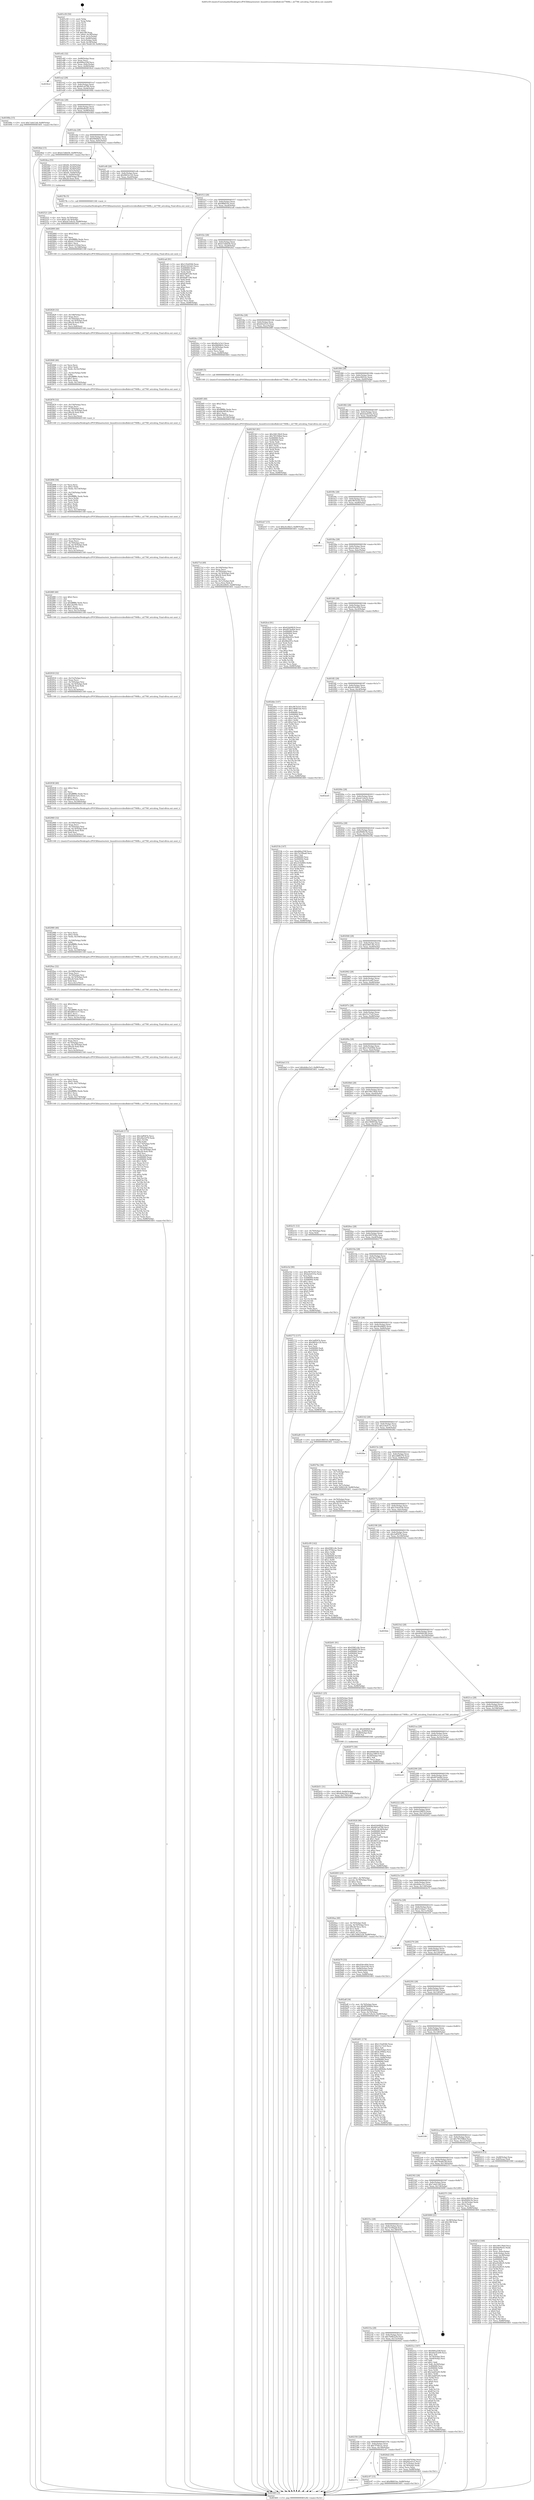 digraph "0x401e50" {
  label = "0x401e50 (/mnt/c/Users/mathe/Desktop/tcc/POCII/binaries/extr_linuxdriversvideofbdevsh7760fb.c_sh7760_setcolreg_Final-ollvm.out::main(0))"
  labelloc = "t"
  node[shape=record]

  Entry [label="",width=0.3,height=0.3,shape=circle,fillcolor=black,style=filled]
  "0x401e82" [label="{
     0x401e82 [32]\l
     | [instrs]\l
     &nbsp;&nbsp;0x401e82 \<+6\>: mov -0x88(%rbp),%eax\l
     &nbsp;&nbsp;0x401e88 \<+2\>: mov %eax,%ecx\l
     &nbsp;&nbsp;0x401e8a \<+6\>: sub $0x846a259f,%ecx\l
     &nbsp;&nbsp;0x401e90 \<+6\>: mov %eax,-0x8c(%rbp)\l
     &nbsp;&nbsp;0x401e96 \<+6\>: mov %ecx,-0x90(%rbp)\l
     &nbsp;&nbsp;0x401e9c \<+6\>: je 00000000004030cd \<main+0x127d\>\l
  }"]
  "0x4030cd" [label="{
     0x4030cd\l
  }", style=dashed]
  "0x401ea2" [label="{
     0x401ea2 [28]\l
     | [instrs]\l
     &nbsp;&nbsp;0x401ea2 \<+5\>: jmp 0000000000401ea7 \<main+0x57\>\l
     &nbsp;&nbsp;0x401ea7 \<+6\>: mov -0x8c(%rbp),%eax\l
     &nbsp;&nbsp;0x401ead \<+5\>: sub $0x8d1a0790,%eax\l
     &nbsp;&nbsp;0x401eb2 \<+6\>: mov %eax,-0x94(%rbp)\l
     &nbsp;&nbsp;0x401eb8 \<+6\>: je 000000000040308a \<main+0x123a\>\l
  }"]
  Exit [label="",width=0.3,height=0.3,shape=circle,fillcolor=black,style=filled,peripheries=2]
  "0x40308a" [label="{
     0x40308a [15]\l
     | [instrs]\l
     &nbsp;&nbsp;0x40308a \<+10\>: movl $0x7a4d12df,-0x88(%rbp)\l
     &nbsp;&nbsp;0x403094 \<+5\>: jmp 0000000000403401 \<main+0x15b1\>\l
  }"]
  "0x401ebe" [label="{
     0x401ebe [28]\l
     | [instrs]\l
     &nbsp;&nbsp;0x401ebe \<+5\>: jmp 0000000000401ec3 \<main+0x73\>\l
     &nbsp;&nbsp;0x401ec3 \<+6\>: mov -0x8c(%rbp),%eax\l
     &nbsp;&nbsp;0x401ec9 \<+5\>: sub $0x8def0e43,%eax\l
     &nbsp;&nbsp;0x401ece \<+6\>: mov %eax,-0x98(%rbp)\l
     &nbsp;&nbsp;0x401ed4 \<+6\>: je 00000000004024bd \<main+0x66d\>\l
  }"]
  "0x402e5d" [label="{
     0x402e5d [90]\l
     | [instrs]\l
     &nbsp;&nbsp;0x402e5d \<+5\>: mov $0xc967b1b5,%ecx\l
     &nbsp;&nbsp;0x402e62 \<+5\>: mov $0xbebd555a,%edx\l
     &nbsp;&nbsp;0x402e67 \<+2\>: xor %esi,%esi\l
     &nbsp;&nbsp;0x402e69 \<+8\>: mov 0x406060,%r8d\l
     &nbsp;&nbsp;0x402e71 \<+8\>: mov 0x406064,%r9d\l
     &nbsp;&nbsp;0x402e79 \<+3\>: sub $0x1,%esi\l
     &nbsp;&nbsp;0x402e7c \<+3\>: mov %r8d,%r10d\l
     &nbsp;&nbsp;0x402e7f \<+3\>: add %esi,%r10d\l
     &nbsp;&nbsp;0x402e82 \<+4\>: imul %r10d,%r8d\l
     &nbsp;&nbsp;0x402e86 \<+4\>: and $0x1,%r8d\l
     &nbsp;&nbsp;0x402e8a \<+4\>: cmp $0x0,%r8d\l
     &nbsp;&nbsp;0x402e8e \<+4\>: sete %r11b\l
     &nbsp;&nbsp;0x402e92 \<+4\>: cmp $0xa,%r9d\l
     &nbsp;&nbsp;0x402e96 \<+3\>: setl %bl\l
     &nbsp;&nbsp;0x402e99 \<+3\>: mov %r11b,%r14b\l
     &nbsp;&nbsp;0x402e9c \<+3\>: and %bl,%r14b\l
     &nbsp;&nbsp;0x402e9f \<+3\>: xor %bl,%r11b\l
     &nbsp;&nbsp;0x402ea2 \<+3\>: or %r11b,%r14b\l
     &nbsp;&nbsp;0x402ea5 \<+4\>: test $0x1,%r14b\l
     &nbsp;&nbsp;0x402ea9 \<+3\>: cmovne %edx,%ecx\l
     &nbsp;&nbsp;0x402eac \<+6\>: mov %ecx,-0x88(%rbp)\l
     &nbsp;&nbsp;0x402eb2 \<+5\>: jmp 0000000000403401 \<main+0x15b1\>\l
  }"]
  "0x4024bd" [label="{
     0x4024bd [15]\l
     | [instrs]\l
     &nbsp;&nbsp;0x4024bd \<+10\>: movl $0xb15dbb56,-0x88(%rbp)\l
     &nbsp;&nbsp;0x4024c7 \<+5\>: jmp 0000000000403401 \<main+0x15b1\>\l
  }"]
  "0x401eda" [label="{
     0x401eda [28]\l
     | [instrs]\l
     &nbsp;&nbsp;0x401eda \<+5\>: jmp 0000000000401edf \<main+0x8f\>\l
     &nbsp;&nbsp;0x401edf \<+6\>: mov -0x8c(%rbp),%eax\l
     &nbsp;&nbsp;0x401ee5 \<+5\>: sub $0x946f4b5c,%eax\l
     &nbsp;&nbsp;0x401eea \<+6\>: mov %eax,-0x9c(%rbp)\l
     &nbsp;&nbsp;0x401ef0 \<+6\>: je 00000000004024ea \<main+0x69a\>\l
  }"]
  "0x402372" [label="{
     0x402372\l
  }", style=dashed]
  "0x4024ea" [label="{
     0x4024ea [55]\l
     | [instrs]\l
     &nbsp;&nbsp;0x4024ea \<+7\>: movl $0x64,-0x50(%rbp)\l
     &nbsp;&nbsp;0x4024f1 \<+7\>: movl $0x64,-0x54(%rbp)\l
     &nbsp;&nbsp;0x4024f8 \<+7\>: movl $0x64,-0x58(%rbp)\l
     &nbsp;&nbsp;0x4024ff \<+7\>: movl $0x64,-0x5c(%rbp)\l
     &nbsp;&nbsp;0x402506 \<+7\>: movl $0x64,-0x60(%rbp)\l
     &nbsp;&nbsp;0x40250d \<+7\>: movl $0x1,-0x64(%rbp)\l
     &nbsp;&nbsp;0x402514 \<+4\>: movslq -0x64(%rbp),%rax\l
     &nbsp;&nbsp;0x402518 \<+4\>: imul $0x28,%rax,%rdi\l
     &nbsp;&nbsp;0x40251c \<+5\>: call 0000000000401050 \<malloc@plt\>\l
     | [calls]\l
     &nbsp;&nbsp;0x401050 \{1\} (unknown)\l
  }"]
  "0x401ef6" [label="{
     0x401ef6 [28]\l
     | [instrs]\l
     &nbsp;&nbsp;0x401ef6 \<+5\>: jmp 0000000000401efb \<main+0xab\>\l
     &nbsp;&nbsp;0x401efb \<+6\>: mov -0x8c(%rbp),%eax\l
     &nbsp;&nbsp;0x401f01 \<+5\>: sub $0x9603e120,%eax\l
     &nbsp;&nbsp;0x401f06 \<+6\>: mov %eax,-0xa0(%rbp)\l
     &nbsp;&nbsp;0x401f0c \<+6\>: je 00000000004027fb \<main+0x9ab\>\l
  }"]
  "0x402c97" [label="{
     0x402c97 [15]\l
     | [instrs]\l
     &nbsp;&nbsp;0x402c97 \<+10\>: movl $0x9ffd01be,-0x88(%rbp)\l
     &nbsp;&nbsp;0x402ca1 \<+5\>: jmp 0000000000403401 \<main+0x15b1\>\l
  }"]
  "0x4027fb" [label="{
     0x4027fb [5]\l
     | [instrs]\l
     &nbsp;&nbsp;0x4027fb \<+5\>: call 0000000000401160 \<next_i\>\l
     | [calls]\l
     &nbsp;&nbsp;0x401160 \{1\} (/mnt/c/Users/mathe/Desktop/tcc/POCII/binaries/extr_linuxdriversvideofbdevsh7760fb.c_sh7760_setcolreg_Final-ollvm.out::next_i)\l
  }"]
  "0x401f12" [label="{
     0x401f12 [28]\l
     | [instrs]\l
     &nbsp;&nbsp;0x401f12 \<+5\>: jmp 0000000000401f17 \<main+0xc7\>\l
     &nbsp;&nbsp;0x401f17 \<+6\>: mov -0x8c(%rbp),%eax\l
     &nbsp;&nbsp;0x401f1d \<+5\>: sub $0x9ffd01be,%eax\l
     &nbsp;&nbsp;0x401f22 \<+6\>: mov %eax,-0xa4(%rbp)\l
     &nbsp;&nbsp;0x401f28 \<+6\>: je 0000000000402ca6 \<main+0xe56\>\l
  }"]
  "0x402c09" [label="{
     0x402c09 [142]\l
     | [instrs]\l
     &nbsp;&nbsp;0x402c09 \<+5\>: mov $0xf2961c8e,%edx\l
     &nbsp;&nbsp;0x402c0e \<+5\>: mov $0x7f70b1ac,%esi\l
     &nbsp;&nbsp;0x402c13 \<+3\>: mov $0x1,%r8b\l
     &nbsp;&nbsp;0x402c16 \<+3\>: xor %r9d,%r9d\l
     &nbsp;&nbsp;0x402c19 \<+8\>: mov 0x406060,%r10d\l
     &nbsp;&nbsp;0x402c21 \<+8\>: mov 0x406064,%r11d\l
     &nbsp;&nbsp;0x402c29 \<+4\>: sub $0x1,%r9d\l
     &nbsp;&nbsp;0x402c2d \<+3\>: mov %r10d,%ebx\l
     &nbsp;&nbsp;0x402c30 \<+3\>: add %r9d,%ebx\l
     &nbsp;&nbsp;0x402c33 \<+4\>: imul %ebx,%r10d\l
     &nbsp;&nbsp;0x402c37 \<+4\>: and $0x1,%r10d\l
     &nbsp;&nbsp;0x402c3b \<+4\>: cmp $0x0,%r10d\l
     &nbsp;&nbsp;0x402c3f \<+4\>: sete %r14b\l
     &nbsp;&nbsp;0x402c43 \<+4\>: cmp $0xa,%r11d\l
     &nbsp;&nbsp;0x402c47 \<+4\>: setl %r15b\l
     &nbsp;&nbsp;0x402c4b \<+3\>: mov %r14b,%r12b\l
     &nbsp;&nbsp;0x402c4e \<+4\>: xor $0xff,%r12b\l
     &nbsp;&nbsp;0x402c52 \<+3\>: mov %r15b,%r13b\l
     &nbsp;&nbsp;0x402c55 \<+4\>: xor $0xff,%r13b\l
     &nbsp;&nbsp;0x402c59 \<+4\>: xor $0x1,%r8b\l
     &nbsp;&nbsp;0x402c5d \<+3\>: mov %r12b,%al\l
     &nbsp;&nbsp;0x402c60 \<+2\>: and $0xff,%al\l
     &nbsp;&nbsp;0x402c62 \<+3\>: and %r8b,%r14b\l
     &nbsp;&nbsp;0x402c65 \<+3\>: mov %r13b,%cl\l
     &nbsp;&nbsp;0x402c68 \<+3\>: and $0xff,%cl\l
     &nbsp;&nbsp;0x402c6b \<+3\>: and %r8b,%r15b\l
     &nbsp;&nbsp;0x402c6e \<+3\>: or %r14b,%al\l
     &nbsp;&nbsp;0x402c71 \<+3\>: or %r15b,%cl\l
     &nbsp;&nbsp;0x402c74 \<+2\>: xor %cl,%al\l
     &nbsp;&nbsp;0x402c76 \<+3\>: or %r13b,%r12b\l
     &nbsp;&nbsp;0x402c79 \<+4\>: xor $0xff,%r12b\l
     &nbsp;&nbsp;0x402c7d \<+4\>: or $0x1,%r8b\l
     &nbsp;&nbsp;0x402c81 \<+3\>: and %r8b,%r12b\l
     &nbsp;&nbsp;0x402c84 \<+3\>: or %r12b,%al\l
     &nbsp;&nbsp;0x402c87 \<+2\>: test $0x1,%al\l
     &nbsp;&nbsp;0x402c89 \<+3\>: cmovne %esi,%edx\l
     &nbsp;&nbsp;0x402c8c \<+6\>: mov %edx,-0x88(%rbp)\l
     &nbsp;&nbsp;0x402c92 \<+5\>: jmp 0000000000403401 \<main+0x15b1\>\l
  }"]
  "0x402ca6" [label="{
     0x402ca6 [91]\l
     | [instrs]\l
     &nbsp;&nbsp;0x402ca6 \<+5\>: mov $0x135e8364,%eax\l
     &nbsp;&nbsp;0x402cab \<+5\>: mov $0x62341b43,%ecx\l
     &nbsp;&nbsp;0x402cb0 \<+7\>: mov 0x406060,%edx\l
     &nbsp;&nbsp;0x402cb7 \<+7\>: mov 0x406064,%esi\l
     &nbsp;&nbsp;0x402cbe \<+2\>: mov %edx,%edi\l
     &nbsp;&nbsp;0x402cc0 \<+6\>: add $0x8af67c84,%edi\l
     &nbsp;&nbsp;0x402cc6 \<+3\>: sub $0x1,%edi\l
     &nbsp;&nbsp;0x402cc9 \<+6\>: sub $0x8af67c84,%edi\l
     &nbsp;&nbsp;0x402ccf \<+3\>: imul %edi,%edx\l
     &nbsp;&nbsp;0x402cd2 \<+3\>: and $0x1,%edx\l
     &nbsp;&nbsp;0x402cd5 \<+3\>: cmp $0x0,%edx\l
     &nbsp;&nbsp;0x402cd8 \<+4\>: sete %r8b\l
     &nbsp;&nbsp;0x402cdc \<+3\>: cmp $0xa,%esi\l
     &nbsp;&nbsp;0x402cdf \<+4\>: setl %r9b\l
     &nbsp;&nbsp;0x402ce3 \<+3\>: mov %r8b,%r10b\l
     &nbsp;&nbsp;0x402ce6 \<+3\>: and %r9b,%r10b\l
     &nbsp;&nbsp;0x402ce9 \<+3\>: xor %r9b,%r8b\l
     &nbsp;&nbsp;0x402cec \<+3\>: or %r8b,%r10b\l
     &nbsp;&nbsp;0x402cef \<+4\>: test $0x1,%r10b\l
     &nbsp;&nbsp;0x402cf3 \<+3\>: cmovne %ecx,%eax\l
     &nbsp;&nbsp;0x402cf6 \<+6\>: mov %eax,-0x88(%rbp)\l
     &nbsp;&nbsp;0x402cfc \<+5\>: jmp 0000000000403401 \<main+0x15b1\>\l
  }"]
  "0x401f2e" [label="{
     0x401f2e [28]\l
     | [instrs]\l
     &nbsp;&nbsp;0x401f2e \<+5\>: jmp 0000000000401f33 \<main+0xe3\>\l
     &nbsp;&nbsp;0x401f33 \<+6\>: mov -0x8c(%rbp),%eax\l
     &nbsp;&nbsp;0x401f39 \<+5\>: sub $0xb15dbb56,%eax\l
     &nbsp;&nbsp;0x401f3e \<+6\>: mov %eax,-0xa8(%rbp)\l
     &nbsp;&nbsp;0x401f44 \<+6\>: je 00000000004024cc \<main+0x67c\>\l
  }"]
  "0x402b51" [label="{
     0x402b51 [31]\l
     | [instrs]\l
     &nbsp;&nbsp;0x402b51 \<+10\>: movl $0x0,-0x84(%rbp)\l
     &nbsp;&nbsp;0x402b5b \<+10\>: movl $0x4d4ec5e3,-0x88(%rbp)\l
     &nbsp;&nbsp;0x402b65 \<+6\>: mov %eax,-0x178(%rbp)\l
     &nbsp;&nbsp;0x402b6b \<+5\>: jmp 0000000000403401 \<main+0x15b1\>\l
  }"]
  "0x4024cc" [label="{
     0x4024cc [30]\l
     | [instrs]\l
     &nbsp;&nbsp;0x4024cc \<+5\>: mov $0x46e3c5e3,%eax\l
     &nbsp;&nbsp;0x4024d1 \<+5\>: mov $0x946f4b5c,%ecx\l
     &nbsp;&nbsp;0x4024d6 \<+3\>: mov -0x30(%rbp),%edx\l
     &nbsp;&nbsp;0x4024d9 \<+3\>: cmp $0x0,%edx\l
     &nbsp;&nbsp;0x4024dc \<+3\>: cmove %ecx,%eax\l
     &nbsp;&nbsp;0x4024df \<+6\>: mov %eax,-0x88(%rbp)\l
     &nbsp;&nbsp;0x4024e5 \<+5\>: jmp 0000000000403401 \<main+0x15b1\>\l
  }"]
  "0x401f4a" [label="{
     0x401f4a [28]\l
     | [instrs]\l
     &nbsp;&nbsp;0x401f4a \<+5\>: jmp 0000000000401f4f \<main+0xff\>\l
     &nbsp;&nbsp;0x401f4f \<+6\>: mov -0x8c(%rbp),%eax\l
     &nbsp;&nbsp;0x401f55 \<+5\>: sub $0xb62ef1e5,%eax\l
     &nbsp;&nbsp;0x401f5a \<+6\>: mov %eax,-0xac(%rbp)\l
     &nbsp;&nbsp;0x401f60 \<+6\>: je 00000000004026f0 \<main+0x8a0\>\l
  }"]
  "0x402b3a" [label="{
     0x402b3a [23]\l
     | [instrs]\l
     &nbsp;&nbsp;0x402b3a \<+10\>: movabs $0x4040b6,%rdi\l
     &nbsp;&nbsp;0x402b44 \<+3\>: mov %eax,-0x80(%rbp)\l
     &nbsp;&nbsp;0x402b47 \<+3\>: mov -0x80(%rbp),%esi\l
     &nbsp;&nbsp;0x402b4a \<+2\>: mov $0x0,%al\l
     &nbsp;&nbsp;0x402b4c \<+5\>: call 0000000000401040 \<printf@plt\>\l
     | [calls]\l
     &nbsp;&nbsp;0x401040 \{1\} (unknown)\l
  }"]
  "0x4026f0" [label="{
     0x4026f0 [5]\l
     | [instrs]\l
     &nbsp;&nbsp;0x4026f0 \<+5\>: call 0000000000401160 \<next_i\>\l
     | [calls]\l
     &nbsp;&nbsp;0x401160 \{1\} (/mnt/c/Users/mathe/Desktop/tcc/POCII/binaries/extr_linuxdriversvideofbdevsh7760fb.c_sh7760_setcolreg_Final-ollvm.out::next_i)\l
  }"]
  "0x401f66" [label="{
     0x401f66 [28]\l
     | [instrs]\l
     &nbsp;&nbsp;0x401f66 \<+5\>: jmp 0000000000401f6b \<main+0x11b\>\l
     &nbsp;&nbsp;0x401f6b \<+6\>: mov -0x8c(%rbp),%eax\l
     &nbsp;&nbsp;0x401f71 \<+5\>: sub $0xbcf6052e,%eax\l
     &nbsp;&nbsp;0x401f76 \<+6\>: mov %eax,-0xb0(%rbp)\l
     &nbsp;&nbsp;0x401f7c \<+6\>: je 00000000004023b5 \<main+0x565\>\l
  }"]
  "0x402a44" [label="{
     0x402a44 [172]\l
     | [instrs]\l
     &nbsp;&nbsp;0x402a44 \<+5\>: mov $0x3aff587b,%ecx\l
     &nbsp;&nbsp;0x402a49 \<+5\>: mov $0x28a22f79,%edx\l
     &nbsp;&nbsp;0x402a4e \<+3\>: mov $0x1,%r10b\l
     &nbsp;&nbsp;0x402a51 \<+3\>: xor %r8d,%r8d\l
     &nbsp;&nbsp;0x402a54 \<+7\>: mov -0x174(%rbp),%r9d\l
     &nbsp;&nbsp;0x402a5b \<+4\>: imul %eax,%r9d\l
     &nbsp;&nbsp;0x402a5f \<+4\>: mov -0x70(%rbp),%rsi\l
     &nbsp;&nbsp;0x402a63 \<+4\>: movslq -0x74(%rbp),%rdi\l
     &nbsp;&nbsp;0x402a67 \<+4\>: imul $0x28,%rdi,%rdi\l
     &nbsp;&nbsp;0x402a6b \<+3\>: add %rdi,%rsi\l
     &nbsp;&nbsp;0x402a6e \<+4\>: mov %r9d,0x24(%rsi)\l
     &nbsp;&nbsp;0x402a72 \<+7\>: mov 0x406060,%eax\l
     &nbsp;&nbsp;0x402a79 \<+8\>: mov 0x406064,%r9d\l
     &nbsp;&nbsp;0x402a81 \<+4\>: sub $0x1,%r8d\l
     &nbsp;&nbsp;0x402a85 \<+3\>: mov %eax,%r11d\l
     &nbsp;&nbsp;0x402a88 \<+3\>: add %r8d,%r11d\l
     &nbsp;&nbsp;0x402a8b \<+4\>: imul %r11d,%eax\l
     &nbsp;&nbsp;0x402a8f \<+3\>: and $0x1,%eax\l
     &nbsp;&nbsp;0x402a92 \<+3\>: cmp $0x0,%eax\l
     &nbsp;&nbsp;0x402a95 \<+3\>: sete %bl\l
     &nbsp;&nbsp;0x402a98 \<+4\>: cmp $0xa,%r9d\l
     &nbsp;&nbsp;0x402a9c \<+4\>: setl %r14b\l
     &nbsp;&nbsp;0x402aa0 \<+3\>: mov %bl,%r15b\l
     &nbsp;&nbsp;0x402aa3 \<+4\>: xor $0xff,%r15b\l
     &nbsp;&nbsp;0x402aa7 \<+3\>: mov %r14b,%r12b\l
     &nbsp;&nbsp;0x402aaa \<+4\>: xor $0xff,%r12b\l
     &nbsp;&nbsp;0x402aae \<+4\>: xor $0x1,%r10b\l
     &nbsp;&nbsp;0x402ab2 \<+3\>: mov %r15b,%r13b\l
     &nbsp;&nbsp;0x402ab5 \<+4\>: and $0xff,%r13b\l
     &nbsp;&nbsp;0x402ab9 \<+3\>: and %r10b,%bl\l
     &nbsp;&nbsp;0x402abc \<+3\>: mov %r12b,%al\l
     &nbsp;&nbsp;0x402abf \<+2\>: and $0xff,%al\l
     &nbsp;&nbsp;0x402ac1 \<+3\>: and %r10b,%r14b\l
     &nbsp;&nbsp;0x402ac4 \<+3\>: or %bl,%r13b\l
     &nbsp;&nbsp;0x402ac7 \<+3\>: or %r14b,%al\l
     &nbsp;&nbsp;0x402aca \<+3\>: xor %al,%r13b\l
     &nbsp;&nbsp;0x402acd \<+3\>: or %r12b,%r15b\l
     &nbsp;&nbsp;0x402ad0 \<+4\>: xor $0xff,%r15b\l
     &nbsp;&nbsp;0x402ad4 \<+4\>: or $0x1,%r10b\l
     &nbsp;&nbsp;0x402ad8 \<+3\>: and %r10b,%r15b\l
     &nbsp;&nbsp;0x402adb \<+3\>: or %r15b,%r13b\l
     &nbsp;&nbsp;0x402ade \<+4\>: test $0x1,%r13b\l
     &nbsp;&nbsp;0x402ae2 \<+3\>: cmovne %edx,%ecx\l
     &nbsp;&nbsp;0x402ae5 \<+6\>: mov %ecx,-0x88(%rbp)\l
     &nbsp;&nbsp;0x402aeb \<+5\>: jmp 0000000000403401 \<main+0x15b1\>\l
  }"]
  "0x4023b5" [label="{
     0x4023b5 [91]\l
     | [instrs]\l
     &nbsp;&nbsp;0x4023b5 \<+5\>: mov $0x166139e9,%eax\l
     &nbsp;&nbsp;0x4023ba \<+5\>: mov $0x785358bd,%ecx\l
     &nbsp;&nbsp;0x4023bf \<+7\>: mov 0x406060,%edx\l
     &nbsp;&nbsp;0x4023c6 \<+7\>: mov 0x406064,%esi\l
     &nbsp;&nbsp;0x4023cd \<+2\>: mov %edx,%edi\l
     &nbsp;&nbsp;0x4023cf \<+6\>: add $0xa5aeb514,%edi\l
     &nbsp;&nbsp;0x4023d5 \<+3\>: sub $0x1,%edi\l
     &nbsp;&nbsp;0x4023d8 \<+6\>: sub $0xa5aeb514,%edi\l
     &nbsp;&nbsp;0x4023de \<+3\>: imul %edi,%edx\l
     &nbsp;&nbsp;0x4023e1 \<+3\>: and $0x1,%edx\l
     &nbsp;&nbsp;0x4023e4 \<+3\>: cmp $0x0,%edx\l
     &nbsp;&nbsp;0x4023e7 \<+4\>: sete %r8b\l
     &nbsp;&nbsp;0x4023eb \<+3\>: cmp $0xa,%esi\l
     &nbsp;&nbsp;0x4023ee \<+4\>: setl %r9b\l
     &nbsp;&nbsp;0x4023f2 \<+3\>: mov %r8b,%r10b\l
     &nbsp;&nbsp;0x4023f5 \<+3\>: and %r9b,%r10b\l
     &nbsp;&nbsp;0x4023f8 \<+3\>: xor %r9b,%r8b\l
     &nbsp;&nbsp;0x4023fb \<+3\>: or %r8b,%r10b\l
     &nbsp;&nbsp;0x4023fe \<+4\>: test $0x1,%r10b\l
     &nbsp;&nbsp;0x402402 \<+3\>: cmovne %ecx,%eax\l
     &nbsp;&nbsp;0x402405 \<+6\>: mov %eax,-0x88(%rbp)\l
     &nbsp;&nbsp;0x40240b \<+5\>: jmp 0000000000403401 \<main+0x15b1\>\l
  }"]
  "0x401f82" [label="{
     0x401f82 [28]\l
     | [instrs]\l
     &nbsp;&nbsp;0x401f82 \<+5\>: jmp 0000000000401f87 \<main+0x137\>\l
     &nbsp;&nbsp;0x401f87 \<+6\>: mov -0x8c(%rbp),%eax\l
     &nbsp;&nbsp;0x401f8d \<+5\>: sub $0xbebd555a,%eax\l
     &nbsp;&nbsp;0x401f92 \<+6\>: mov %eax,-0xb4(%rbp)\l
     &nbsp;&nbsp;0x401f98 \<+6\>: je 0000000000402eb7 \<main+0x1067\>\l
  }"]
  "0x402a16" [label="{
     0x402a16 [46]\l
     | [instrs]\l
     &nbsp;&nbsp;0x402a16 \<+2\>: xor %ecx,%ecx\l
     &nbsp;&nbsp;0x402a18 \<+5\>: mov $0x2,%edx\l
     &nbsp;&nbsp;0x402a1d \<+6\>: mov %edx,-0x170(%rbp)\l
     &nbsp;&nbsp;0x402a23 \<+1\>: cltd\l
     &nbsp;&nbsp;0x402a24 \<+7\>: mov -0x170(%rbp),%r8d\l
     &nbsp;&nbsp;0x402a2b \<+3\>: idiv %r8d\l
     &nbsp;&nbsp;0x402a2e \<+6\>: imul $0xfffffffe,%edx,%edx\l
     &nbsp;&nbsp;0x402a34 \<+3\>: sub $0x1,%ecx\l
     &nbsp;&nbsp;0x402a37 \<+2\>: sub %ecx,%edx\l
     &nbsp;&nbsp;0x402a39 \<+6\>: mov %edx,-0x174(%rbp)\l
     &nbsp;&nbsp;0x402a3f \<+5\>: call 0000000000401160 \<next_i\>\l
     | [calls]\l
     &nbsp;&nbsp;0x401160 \{1\} (/mnt/c/Users/mathe/Desktop/tcc/POCII/binaries/extr_linuxdriversvideofbdevsh7760fb.c_sh7760_setcolreg_Final-ollvm.out::next_i)\l
  }"]
  "0x402eb7" [label="{
     0x402eb7 [15]\l
     | [instrs]\l
     &nbsp;&nbsp;0x402eb7 \<+10\>: movl $0xcfcc6be3,-0x88(%rbp)\l
     &nbsp;&nbsp;0x402ec1 \<+5\>: jmp 0000000000403401 \<main+0x15b1\>\l
  }"]
  "0x401f9e" [label="{
     0x401f9e [28]\l
     | [instrs]\l
     &nbsp;&nbsp;0x401f9e \<+5\>: jmp 0000000000401fa3 \<main+0x153\>\l
     &nbsp;&nbsp;0x401fa3 \<+6\>: mov -0x8c(%rbp),%eax\l
     &nbsp;&nbsp;0x401fa9 \<+5\>: sub $0xc967b1b5,%eax\l
     &nbsp;&nbsp;0x401fae \<+6\>: mov %eax,-0xb8(%rbp)\l
     &nbsp;&nbsp;0x401fb4 \<+6\>: je 00000000004033c1 \<main+0x1571\>\l
  }"]
  "0x4029f6" [label="{
     0x4029f6 [32]\l
     | [instrs]\l
     &nbsp;&nbsp;0x4029f6 \<+6\>: mov -0x16c(%rbp),%ecx\l
     &nbsp;&nbsp;0x4029fc \<+3\>: imul %eax,%ecx\l
     &nbsp;&nbsp;0x4029ff \<+4\>: mov -0x70(%rbp),%rsi\l
     &nbsp;&nbsp;0x402a03 \<+4\>: movslq -0x74(%rbp),%rdi\l
     &nbsp;&nbsp;0x402a07 \<+4\>: imul $0x28,%rdi,%rdi\l
     &nbsp;&nbsp;0x402a0b \<+3\>: add %rdi,%rsi\l
     &nbsp;&nbsp;0x402a0e \<+3\>: mov %ecx,0x20(%rsi)\l
     &nbsp;&nbsp;0x402a11 \<+5\>: call 0000000000401160 \<next_i\>\l
     | [calls]\l
     &nbsp;&nbsp;0x401160 \{1\} (/mnt/c/Users/mathe/Desktop/tcc/POCII/binaries/extr_linuxdriversvideofbdevsh7760fb.c_sh7760_setcolreg_Final-ollvm.out::next_i)\l
  }"]
  "0x4033c1" [label="{
     0x4033c1\l
  }", style=dashed]
  "0x401fba" [label="{
     0x401fba [28]\l
     | [instrs]\l
     &nbsp;&nbsp;0x401fba \<+5\>: jmp 0000000000401fbf \<main+0x16f\>\l
     &nbsp;&nbsp;0x401fbf \<+6\>: mov -0x8c(%rbp),%eax\l
     &nbsp;&nbsp;0x401fc5 \<+5\>: sub $0xcfcc6be3,%eax\l
     &nbsp;&nbsp;0x401fca \<+6\>: mov %eax,-0xbc(%rbp)\l
     &nbsp;&nbsp;0x401fd0 \<+6\>: je 0000000000402fcd \<main+0x117d\>\l
  }"]
  "0x4029ce" [label="{
     0x4029ce [40]\l
     | [instrs]\l
     &nbsp;&nbsp;0x4029ce \<+5\>: mov $0x2,%ecx\l
     &nbsp;&nbsp;0x4029d3 \<+1\>: cltd\l
     &nbsp;&nbsp;0x4029d4 \<+2\>: idiv %ecx\l
     &nbsp;&nbsp;0x4029d6 \<+6\>: imul $0xfffffffe,%edx,%ecx\l
     &nbsp;&nbsp;0x4029dc \<+6\>: add $0xd60cee37,%ecx\l
     &nbsp;&nbsp;0x4029e2 \<+3\>: add $0x1,%ecx\l
     &nbsp;&nbsp;0x4029e5 \<+6\>: sub $0xd60cee37,%ecx\l
     &nbsp;&nbsp;0x4029eb \<+6\>: mov %ecx,-0x16c(%rbp)\l
     &nbsp;&nbsp;0x4029f1 \<+5\>: call 0000000000401160 \<next_i\>\l
     | [calls]\l
     &nbsp;&nbsp;0x401160 \{1\} (/mnt/c/Users/mathe/Desktop/tcc/POCII/binaries/extr_linuxdriversvideofbdevsh7760fb.c_sh7760_setcolreg_Final-ollvm.out::next_i)\l
  }"]
  "0x402fcd" [label="{
     0x402fcd [91]\l
     | [instrs]\l
     &nbsp;&nbsp;0x402fcd \<+5\>: mov $0x624d9829,%eax\l
     &nbsp;&nbsp;0x402fd2 \<+5\>: mov $0x497defb4,%ecx\l
     &nbsp;&nbsp;0x402fd7 \<+7\>: mov 0x406060,%edx\l
     &nbsp;&nbsp;0x402fde \<+7\>: mov 0x406064,%esi\l
     &nbsp;&nbsp;0x402fe5 \<+2\>: mov %edx,%edi\l
     &nbsp;&nbsp;0x402fe7 \<+6\>: add $0xf8de0f1e,%edi\l
     &nbsp;&nbsp;0x402fed \<+3\>: sub $0x1,%edi\l
     &nbsp;&nbsp;0x402ff0 \<+6\>: sub $0xf8de0f1e,%edi\l
     &nbsp;&nbsp;0x402ff6 \<+3\>: imul %edi,%edx\l
     &nbsp;&nbsp;0x402ff9 \<+3\>: and $0x1,%edx\l
     &nbsp;&nbsp;0x402ffc \<+3\>: cmp $0x0,%edx\l
     &nbsp;&nbsp;0x402fff \<+4\>: sete %r8b\l
     &nbsp;&nbsp;0x403003 \<+3\>: cmp $0xa,%esi\l
     &nbsp;&nbsp;0x403006 \<+4\>: setl %r9b\l
     &nbsp;&nbsp;0x40300a \<+3\>: mov %r8b,%r10b\l
     &nbsp;&nbsp;0x40300d \<+3\>: and %r9b,%r10b\l
     &nbsp;&nbsp;0x403010 \<+3\>: xor %r9b,%r8b\l
     &nbsp;&nbsp;0x403013 \<+3\>: or %r8b,%r10b\l
     &nbsp;&nbsp;0x403016 \<+4\>: test $0x1,%r10b\l
     &nbsp;&nbsp;0x40301a \<+3\>: cmovne %ecx,%eax\l
     &nbsp;&nbsp;0x40301d \<+6\>: mov %eax,-0x88(%rbp)\l
     &nbsp;&nbsp;0x403023 \<+5\>: jmp 0000000000403401 \<main+0x15b1\>\l
  }"]
  "0x401fd6" [label="{
     0x401fd6 [28]\l
     | [instrs]\l
     &nbsp;&nbsp;0x401fd6 \<+5\>: jmp 0000000000401fdb \<main+0x18b\>\l
     &nbsp;&nbsp;0x401fdb \<+6\>: mov -0x8c(%rbp),%eax\l
     &nbsp;&nbsp;0x401fe1 \<+5\>: sub $0xd54ec60d,%eax\l
     &nbsp;&nbsp;0x401fe6 \<+6\>: mov %eax,-0xc0(%rbp)\l
     &nbsp;&nbsp;0x401fec \<+6\>: je 0000000000402dbe \<main+0xf6e\>\l
  }"]
  "0x4029ae" [label="{
     0x4029ae [32]\l
     | [instrs]\l
     &nbsp;&nbsp;0x4029ae \<+6\>: mov -0x168(%rbp),%ecx\l
     &nbsp;&nbsp;0x4029b4 \<+3\>: imul %eax,%ecx\l
     &nbsp;&nbsp;0x4029b7 \<+4\>: mov -0x70(%rbp),%rsi\l
     &nbsp;&nbsp;0x4029bb \<+4\>: movslq -0x74(%rbp),%rdi\l
     &nbsp;&nbsp;0x4029bf \<+4\>: imul $0x28,%rdi,%rdi\l
     &nbsp;&nbsp;0x4029c3 \<+3\>: add %rdi,%rsi\l
     &nbsp;&nbsp;0x4029c6 \<+3\>: mov %ecx,0x1c(%rsi)\l
     &nbsp;&nbsp;0x4029c9 \<+5\>: call 0000000000401160 \<next_i\>\l
     | [calls]\l
     &nbsp;&nbsp;0x401160 \{1\} (/mnt/c/Users/mathe/Desktop/tcc/POCII/binaries/extr_linuxdriversvideofbdevsh7760fb.c_sh7760_setcolreg_Final-ollvm.out::next_i)\l
  }"]
  "0x402dbe" [label="{
     0x402dbe [147]\l
     | [instrs]\l
     &nbsp;&nbsp;0x402dbe \<+5\>: mov $0xc967b1b5,%eax\l
     &nbsp;&nbsp;0x402dc3 \<+5\>: mov $0x196901bb,%ecx\l
     &nbsp;&nbsp;0x402dc8 \<+2\>: mov $0x1,%dl\l
     &nbsp;&nbsp;0x402dca \<+7\>: mov 0x406060,%esi\l
     &nbsp;&nbsp;0x402dd1 \<+7\>: mov 0x406064,%edi\l
     &nbsp;&nbsp;0x402dd8 \<+3\>: mov %esi,%r8d\l
     &nbsp;&nbsp;0x402ddb \<+7\>: sub $0xa7ebc156,%r8d\l
     &nbsp;&nbsp;0x402de2 \<+4\>: sub $0x1,%r8d\l
     &nbsp;&nbsp;0x402de6 \<+7\>: add $0xa7ebc156,%r8d\l
     &nbsp;&nbsp;0x402ded \<+4\>: imul %r8d,%esi\l
     &nbsp;&nbsp;0x402df1 \<+3\>: and $0x1,%esi\l
     &nbsp;&nbsp;0x402df4 \<+3\>: cmp $0x0,%esi\l
     &nbsp;&nbsp;0x402df7 \<+4\>: sete %r9b\l
     &nbsp;&nbsp;0x402dfb \<+3\>: cmp $0xa,%edi\l
     &nbsp;&nbsp;0x402dfe \<+4\>: setl %r10b\l
     &nbsp;&nbsp;0x402e02 \<+3\>: mov %r9b,%r11b\l
     &nbsp;&nbsp;0x402e05 \<+4\>: xor $0xff,%r11b\l
     &nbsp;&nbsp;0x402e09 \<+3\>: mov %r10b,%bl\l
     &nbsp;&nbsp;0x402e0c \<+3\>: xor $0xff,%bl\l
     &nbsp;&nbsp;0x402e0f \<+3\>: xor $0x0,%dl\l
     &nbsp;&nbsp;0x402e12 \<+3\>: mov %r11b,%r14b\l
     &nbsp;&nbsp;0x402e15 \<+4\>: and $0x0,%r14b\l
     &nbsp;&nbsp;0x402e19 \<+3\>: and %dl,%r9b\l
     &nbsp;&nbsp;0x402e1c \<+3\>: mov %bl,%r15b\l
     &nbsp;&nbsp;0x402e1f \<+4\>: and $0x0,%r15b\l
     &nbsp;&nbsp;0x402e23 \<+3\>: and %dl,%r10b\l
     &nbsp;&nbsp;0x402e26 \<+3\>: or %r9b,%r14b\l
     &nbsp;&nbsp;0x402e29 \<+3\>: or %r10b,%r15b\l
     &nbsp;&nbsp;0x402e2c \<+3\>: xor %r15b,%r14b\l
     &nbsp;&nbsp;0x402e2f \<+3\>: or %bl,%r11b\l
     &nbsp;&nbsp;0x402e32 \<+4\>: xor $0xff,%r11b\l
     &nbsp;&nbsp;0x402e36 \<+3\>: or $0x0,%dl\l
     &nbsp;&nbsp;0x402e39 \<+3\>: and %dl,%r11b\l
     &nbsp;&nbsp;0x402e3c \<+3\>: or %r11b,%r14b\l
     &nbsp;&nbsp;0x402e3f \<+4\>: test $0x1,%r14b\l
     &nbsp;&nbsp;0x402e43 \<+3\>: cmovne %ecx,%eax\l
     &nbsp;&nbsp;0x402e46 \<+6\>: mov %eax,-0x88(%rbp)\l
     &nbsp;&nbsp;0x402e4c \<+5\>: jmp 0000000000403401 \<main+0x15b1\>\l
  }"]
  "0x401ff2" [label="{
     0x401ff2 [28]\l
     | [instrs]\l
     &nbsp;&nbsp;0x401ff2 \<+5\>: jmp 0000000000401ff7 \<main+0x1a7\>\l
     &nbsp;&nbsp;0x401ff7 \<+6\>: mov -0x8c(%rbp),%eax\l
     &nbsp;&nbsp;0x401ffd \<+5\>: sub $0xe6c29db1,%eax\l
     &nbsp;&nbsp;0x402002 \<+6\>: mov %eax,-0xc4(%rbp)\l
     &nbsp;&nbsp;0x402008 \<+6\>: je 0000000000402ed5 \<main+0x1085\>\l
  }"]
  "0x402980" [label="{
     0x402980 [46]\l
     | [instrs]\l
     &nbsp;&nbsp;0x402980 \<+2\>: xor %ecx,%ecx\l
     &nbsp;&nbsp;0x402982 \<+5\>: mov $0x2,%edx\l
     &nbsp;&nbsp;0x402987 \<+6\>: mov %edx,-0x164(%rbp)\l
     &nbsp;&nbsp;0x40298d \<+1\>: cltd\l
     &nbsp;&nbsp;0x40298e \<+7\>: mov -0x164(%rbp),%r8d\l
     &nbsp;&nbsp;0x402995 \<+3\>: idiv %r8d\l
     &nbsp;&nbsp;0x402998 \<+6\>: imul $0xfffffffe,%edx,%edx\l
     &nbsp;&nbsp;0x40299e \<+3\>: sub $0x1,%ecx\l
     &nbsp;&nbsp;0x4029a1 \<+2\>: sub %ecx,%edx\l
     &nbsp;&nbsp;0x4029a3 \<+6\>: mov %edx,-0x168(%rbp)\l
     &nbsp;&nbsp;0x4029a9 \<+5\>: call 0000000000401160 \<next_i\>\l
     | [calls]\l
     &nbsp;&nbsp;0x401160 \{1\} (/mnt/c/Users/mathe/Desktop/tcc/POCII/binaries/extr_linuxdriversvideofbdevsh7760fb.c_sh7760_setcolreg_Final-ollvm.out::next_i)\l
  }"]
  "0x402ed5" [label="{
     0x402ed5\l
  }", style=dashed]
  "0x40200e" [label="{
     0x40200e [28]\l
     | [instrs]\l
     &nbsp;&nbsp;0x40200e \<+5\>: jmp 0000000000402013 \<main+0x1c3\>\l
     &nbsp;&nbsp;0x402013 \<+6\>: mov -0x8c(%rbp),%eax\l
     &nbsp;&nbsp;0x402019 \<+5\>: sub $0xeb7e9a1b,%eax\l
     &nbsp;&nbsp;0x40201e \<+6\>: mov %eax,-0xc8(%rbp)\l
     &nbsp;&nbsp;0x402024 \<+6\>: je 000000000040253b \<main+0x6eb\>\l
  }"]
  "0x402960" [label="{
     0x402960 [32]\l
     | [instrs]\l
     &nbsp;&nbsp;0x402960 \<+6\>: mov -0x160(%rbp),%ecx\l
     &nbsp;&nbsp;0x402966 \<+3\>: imul %eax,%ecx\l
     &nbsp;&nbsp;0x402969 \<+4\>: mov -0x70(%rbp),%rsi\l
     &nbsp;&nbsp;0x40296d \<+4\>: movslq -0x74(%rbp),%rdi\l
     &nbsp;&nbsp;0x402971 \<+4\>: imul $0x28,%rdi,%rdi\l
     &nbsp;&nbsp;0x402975 \<+3\>: add %rdi,%rsi\l
     &nbsp;&nbsp;0x402978 \<+3\>: mov %ecx,0x18(%rsi)\l
     &nbsp;&nbsp;0x40297b \<+5\>: call 0000000000401160 \<next_i\>\l
     | [calls]\l
     &nbsp;&nbsp;0x401160 \{1\} (/mnt/c/Users/mathe/Desktop/tcc/POCII/binaries/extr_linuxdriversvideofbdevsh7760fb.c_sh7760_setcolreg_Final-ollvm.out::next_i)\l
  }"]
  "0x40253b" [label="{
     0x40253b [147]\l
     | [instrs]\l
     &nbsp;&nbsp;0x40253b \<+5\>: mov $0x846a259f,%eax\l
     &nbsp;&nbsp;0x402540 \<+5\>: mov $0x7b199aa8,%ecx\l
     &nbsp;&nbsp;0x402545 \<+2\>: mov $0x1,%dl\l
     &nbsp;&nbsp;0x402547 \<+7\>: mov 0x406060,%esi\l
     &nbsp;&nbsp;0x40254e \<+7\>: mov 0x406064,%edi\l
     &nbsp;&nbsp;0x402555 \<+3\>: mov %esi,%r8d\l
     &nbsp;&nbsp;0x402558 \<+7\>: add $0x355b89f3,%r8d\l
     &nbsp;&nbsp;0x40255f \<+4\>: sub $0x1,%r8d\l
     &nbsp;&nbsp;0x402563 \<+7\>: sub $0x355b89f3,%r8d\l
     &nbsp;&nbsp;0x40256a \<+4\>: imul %r8d,%esi\l
     &nbsp;&nbsp;0x40256e \<+3\>: and $0x1,%esi\l
     &nbsp;&nbsp;0x402571 \<+3\>: cmp $0x0,%esi\l
     &nbsp;&nbsp;0x402574 \<+4\>: sete %r9b\l
     &nbsp;&nbsp;0x402578 \<+3\>: cmp $0xa,%edi\l
     &nbsp;&nbsp;0x40257b \<+4\>: setl %r10b\l
     &nbsp;&nbsp;0x40257f \<+3\>: mov %r9b,%r11b\l
     &nbsp;&nbsp;0x402582 \<+4\>: xor $0xff,%r11b\l
     &nbsp;&nbsp;0x402586 \<+3\>: mov %r10b,%bl\l
     &nbsp;&nbsp;0x402589 \<+3\>: xor $0xff,%bl\l
     &nbsp;&nbsp;0x40258c \<+3\>: xor $0x0,%dl\l
     &nbsp;&nbsp;0x40258f \<+3\>: mov %r11b,%r14b\l
     &nbsp;&nbsp;0x402592 \<+4\>: and $0x0,%r14b\l
     &nbsp;&nbsp;0x402596 \<+3\>: and %dl,%r9b\l
     &nbsp;&nbsp;0x402599 \<+3\>: mov %bl,%r15b\l
     &nbsp;&nbsp;0x40259c \<+4\>: and $0x0,%r15b\l
     &nbsp;&nbsp;0x4025a0 \<+3\>: and %dl,%r10b\l
     &nbsp;&nbsp;0x4025a3 \<+3\>: or %r9b,%r14b\l
     &nbsp;&nbsp;0x4025a6 \<+3\>: or %r10b,%r15b\l
     &nbsp;&nbsp;0x4025a9 \<+3\>: xor %r15b,%r14b\l
     &nbsp;&nbsp;0x4025ac \<+3\>: or %bl,%r11b\l
     &nbsp;&nbsp;0x4025af \<+4\>: xor $0xff,%r11b\l
     &nbsp;&nbsp;0x4025b3 \<+3\>: or $0x0,%dl\l
     &nbsp;&nbsp;0x4025b6 \<+3\>: and %dl,%r11b\l
     &nbsp;&nbsp;0x4025b9 \<+3\>: or %r11b,%r14b\l
     &nbsp;&nbsp;0x4025bc \<+4\>: test $0x1,%r14b\l
     &nbsp;&nbsp;0x4025c0 \<+3\>: cmovne %ecx,%eax\l
     &nbsp;&nbsp;0x4025c3 \<+6\>: mov %eax,-0x88(%rbp)\l
     &nbsp;&nbsp;0x4025c9 \<+5\>: jmp 0000000000403401 \<main+0x15b1\>\l
  }"]
  "0x40202a" [label="{
     0x40202a [28]\l
     | [instrs]\l
     &nbsp;&nbsp;0x40202a \<+5\>: jmp 000000000040202f \<main+0x1df\>\l
     &nbsp;&nbsp;0x40202f \<+6\>: mov -0x8c(%rbp),%eax\l
     &nbsp;&nbsp;0x402035 \<+5\>: sub $0xf0f49c5b,%eax\l
     &nbsp;&nbsp;0x40203a \<+6\>: mov %eax,-0xcc(%rbp)\l
     &nbsp;&nbsp;0x402040 \<+6\>: je 000000000040239a \<main+0x54a\>\l
  }"]
  "0x402938" [label="{
     0x402938 [40]\l
     | [instrs]\l
     &nbsp;&nbsp;0x402938 \<+5\>: mov $0x2,%ecx\l
     &nbsp;&nbsp;0x40293d \<+1\>: cltd\l
     &nbsp;&nbsp;0x40293e \<+2\>: idiv %ecx\l
     &nbsp;&nbsp;0x402940 \<+6\>: imul $0xfffffffe,%edx,%ecx\l
     &nbsp;&nbsp;0x402946 \<+6\>: add $0x954e3a5c,%ecx\l
     &nbsp;&nbsp;0x40294c \<+3\>: add $0x1,%ecx\l
     &nbsp;&nbsp;0x40294f \<+6\>: sub $0x954e3a5c,%ecx\l
     &nbsp;&nbsp;0x402955 \<+6\>: mov %ecx,-0x160(%rbp)\l
     &nbsp;&nbsp;0x40295b \<+5\>: call 0000000000401160 \<next_i\>\l
     | [calls]\l
     &nbsp;&nbsp;0x401160 \{1\} (/mnt/c/Users/mathe/Desktop/tcc/POCII/binaries/extr_linuxdriversvideofbdevsh7760fb.c_sh7760_setcolreg_Final-ollvm.out::next_i)\l
  }"]
  "0x40239a" [label="{
     0x40239a\l
  }", style=dashed]
  "0x402046" [label="{
     0x402046 [28]\l
     | [instrs]\l
     &nbsp;&nbsp;0x402046 \<+5\>: jmp 000000000040204b \<main+0x1fb\>\l
     &nbsp;&nbsp;0x40204b \<+6\>: mov -0x8c(%rbp),%eax\l
     &nbsp;&nbsp;0x402051 \<+5\>: sub $0xf2961c8e,%eax\l
     &nbsp;&nbsp;0x402056 \<+6\>: mov %eax,-0xd0(%rbp)\l
     &nbsp;&nbsp;0x40205c \<+6\>: je 000000000040336d \<main+0x151d\>\l
  }"]
  "0x402918" [label="{
     0x402918 [32]\l
     | [instrs]\l
     &nbsp;&nbsp;0x402918 \<+6\>: mov -0x15c(%rbp),%ecx\l
     &nbsp;&nbsp;0x40291e \<+3\>: imul %eax,%ecx\l
     &nbsp;&nbsp;0x402921 \<+4\>: mov -0x70(%rbp),%rsi\l
     &nbsp;&nbsp;0x402925 \<+4\>: movslq -0x74(%rbp),%rdi\l
     &nbsp;&nbsp;0x402929 \<+4\>: imul $0x28,%rdi,%rdi\l
     &nbsp;&nbsp;0x40292d \<+3\>: add %rdi,%rsi\l
     &nbsp;&nbsp;0x402930 \<+3\>: mov %ecx,0x14(%rsi)\l
     &nbsp;&nbsp;0x402933 \<+5\>: call 0000000000401160 \<next_i\>\l
     | [calls]\l
     &nbsp;&nbsp;0x401160 \{1\} (/mnt/c/Users/mathe/Desktop/tcc/POCII/binaries/extr_linuxdriversvideofbdevsh7760fb.c_sh7760_setcolreg_Final-ollvm.out::next_i)\l
  }"]
  "0x40336d" [label="{
     0x40336d\l
  }", style=dashed]
  "0x402062" [label="{
     0x402062 [28]\l
     | [instrs]\l
     &nbsp;&nbsp;0x402062 \<+5\>: jmp 0000000000402067 \<main+0x217\>\l
     &nbsp;&nbsp;0x402067 \<+6\>: mov -0x8c(%rbp),%eax\l
     &nbsp;&nbsp;0x40206d \<+5\>: sub $0x2e5ca62,%eax\l
     &nbsp;&nbsp;0x402072 \<+6\>: mov %eax,-0xd4(%rbp)\l
     &nbsp;&nbsp;0x402078 \<+6\>: je 00000000004033dc \<main+0x158c\>\l
  }"]
  "0x4028f0" [label="{
     0x4028f0 [40]\l
     | [instrs]\l
     &nbsp;&nbsp;0x4028f0 \<+5\>: mov $0x2,%ecx\l
     &nbsp;&nbsp;0x4028f5 \<+1\>: cltd\l
     &nbsp;&nbsp;0x4028f6 \<+2\>: idiv %ecx\l
     &nbsp;&nbsp;0x4028f8 \<+6\>: imul $0xfffffffe,%edx,%ecx\l
     &nbsp;&nbsp;0x4028fe \<+6\>: sub $0xc2b20fe,%ecx\l
     &nbsp;&nbsp;0x402904 \<+3\>: add $0x1,%ecx\l
     &nbsp;&nbsp;0x402907 \<+6\>: add $0xc2b20fe,%ecx\l
     &nbsp;&nbsp;0x40290d \<+6\>: mov %ecx,-0x15c(%rbp)\l
     &nbsp;&nbsp;0x402913 \<+5\>: call 0000000000401160 \<next_i\>\l
     | [calls]\l
     &nbsp;&nbsp;0x401160 \{1\} (/mnt/c/Users/mathe/Desktop/tcc/POCII/binaries/extr_linuxdriversvideofbdevsh7760fb.c_sh7760_setcolreg_Final-ollvm.out::next_i)\l
  }"]
  "0x4033dc" [label="{
     0x4033dc\l
  }", style=dashed]
  "0x40207e" [label="{
     0x40207e [28]\l
     | [instrs]\l
     &nbsp;&nbsp;0x40207e \<+5\>: jmp 0000000000402083 \<main+0x233\>\l
     &nbsp;&nbsp;0x402083 \<+6\>: mov -0x8c(%rbp),%eax\l
     &nbsp;&nbsp;0x402089 \<+5\>: sub $0x51e73c0,%eax\l
     &nbsp;&nbsp;0x40208e \<+6\>: mov %eax,-0xd8(%rbp)\l
     &nbsp;&nbsp;0x402094 \<+6\>: je 0000000000402daf \<main+0xf5f\>\l
  }"]
  "0x4028d0" [label="{
     0x4028d0 [32]\l
     | [instrs]\l
     &nbsp;&nbsp;0x4028d0 \<+6\>: mov -0x158(%rbp),%ecx\l
     &nbsp;&nbsp;0x4028d6 \<+3\>: imul %eax,%ecx\l
     &nbsp;&nbsp;0x4028d9 \<+4\>: mov -0x70(%rbp),%rsi\l
     &nbsp;&nbsp;0x4028dd \<+4\>: movslq -0x74(%rbp),%rdi\l
     &nbsp;&nbsp;0x4028e1 \<+4\>: imul $0x28,%rdi,%rdi\l
     &nbsp;&nbsp;0x4028e5 \<+3\>: add %rdi,%rsi\l
     &nbsp;&nbsp;0x4028e8 \<+3\>: mov %ecx,0x10(%rsi)\l
     &nbsp;&nbsp;0x4028eb \<+5\>: call 0000000000401160 \<next_i\>\l
     | [calls]\l
     &nbsp;&nbsp;0x401160 \{1\} (/mnt/c/Users/mathe/Desktop/tcc/POCII/binaries/extr_linuxdriversvideofbdevsh7760fb.c_sh7760_setcolreg_Final-ollvm.out::next_i)\l
  }"]
  "0x402daf" [label="{
     0x402daf [15]\l
     | [instrs]\l
     &nbsp;&nbsp;0x402daf \<+10\>: movl $0x4d4ec5e3,-0x88(%rbp)\l
     &nbsp;&nbsp;0x402db9 \<+5\>: jmp 0000000000403401 \<main+0x15b1\>\l
  }"]
  "0x40209a" [label="{
     0x40209a [28]\l
     | [instrs]\l
     &nbsp;&nbsp;0x40209a \<+5\>: jmp 000000000040209f \<main+0x24f\>\l
     &nbsp;&nbsp;0x40209f \<+6\>: mov -0x8c(%rbp),%eax\l
     &nbsp;&nbsp;0x4020a5 \<+5\>: sub $0x135e8364,%eax\l
     &nbsp;&nbsp;0x4020aa \<+6\>: mov %eax,-0xdc(%rbp)\l
     &nbsp;&nbsp;0x4020b0 \<+6\>: je 0000000000403399 \<main+0x1549\>\l
  }"]
  "0x402896" [label="{
     0x402896 [58]\l
     | [instrs]\l
     &nbsp;&nbsp;0x402896 \<+2\>: xor %ecx,%ecx\l
     &nbsp;&nbsp;0x402898 \<+5\>: mov $0x2,%edx\l
     &nbsp;&nbsp;0x40289d \<+6\>: mov %edx,-0x154(%rbp)\l
     &nbsp;&nbsp;0x4028a3 \<+1\>: cltd\l
     &nbsp;&nbsp;0x4028a4 \<+7\>: mov -0x154(%rbp),%r8d\l
     &nbsp;&nbsp;0x4028ab \<+3\>: idiv %r8d\l
     &nbsp;&nbsp;0x4028ae \<+6\>: imul $0xfffffffe,%edx,%edx\l
     &nbsp;&nbsp;0x4028b4 \<+3\>: mov %ecx,%r9d\l
     &nbsp;&nbsp;0x4028b7 \<+3\>: sub %edx,%r9d\l
     &nbsp;&nbsp;0x4028ba \<+2\>: mov %ecx,%edx\l
     &nbsp;&nbsp;0x4028bc \<+3\>: sub $0x1,%edx\l
     &nbsp;&nbsp;0x4028bf \<+3\>: add %edx,%r9d\l
     &nbsp;&nbsp;0x4028c2 \<+3\>: sub %r9d,%ecx\l
     &nbsp;&nbsp;0x4028c5 \<+6\>: mov %ecx,-0x158(%rbp)\l
     &nbsp;&nbsp;0x4028cb \<+5\>: call 0000000000401160 \<next_i\>\l
     | [calls]\l
     &nbsp;&nbsp;0x401160 \{1\} (/mnt/c/Users/mathe/Desktop/tcc/POCII/binaries/extr_linuxdriversvideofbdevsh7760fb.c_sh7760_setcolreg_Final-ollvm.out::next_i)\l
  }"]
  "0x403399" [label="{
     0x403399\l
  }", style=dashed]
  "0x4020b6" [label="{
     0x4020b6 [28]\l
     | [instrs]\l
     &nbsp;&nbsp;0x4020b6 \<+5\>: jmp 00000000004020bb \<main+0x26b\>\l
     &nbsp;&nbsp;0x4020bb \<+6\>: mov -0x8c(%rbp),%eax\l
     &nbsp;&nbsp;0x4020c1 \<+5\>: sub $0x166139e9,%eax\l
     &nbsp;&nbsp;0x4020c6 \<+6\>: mov %eax,-0xe0(%rbp)\l
     &nbsp;&nbsp;0x4020cc \<+6\>: je 00000000004030ae \<main+0x125e\>\l
  }"]
  "0x402876" [label="{
     0x402876 [32]\l
     | [instrs]\l
     &nbsp;&nbsp;0x402876 \<+6\>: mov -0x150(%rbp),%ecx\l
     &nbsp;&nbsp;0x40287c \<+3\>: imul %eax,%ecx\l
     &nbsp;&nbsp;0x40287f \<+4\>: mov -0x70(%rbp),%rsi\l
     &nbsp;&nbsp;0x402883 \<+4\>: movslq -0x74(%rbp),%rdi\l
     &nbsp;&nbsp;0x402887 \<+4\>: imul $0x28,%rdi,%rdi\l
     &nbsp;&nbsp;0x40288b \<+3\>: add %rdi,%rsi\l
     &nbsp;&nbsp;0x40288e \<+3\>: mov %ecx,0xc(%rsi)\l
     &nbsp;&nbsp;0x402891 \<+5\>: call 0000000000401160 \<next_i\>\l
     | [calls]\l
     &nbsp;&nbsp;0x401160 \{1\} (/mnt/c/Users/mathe/Desktop/tcc/POCII/binaries/extr_linuxdriversvideofbdevsh7760fb.c_sh7760_setcolreg_Final-ollvm.out::next_i)\l
  }"]
  "0x4030ae" [label="{
     0x4030ae\l
  }", style=dashed]
  "0x4020d2" [label="{
     0x4020d2 [28]\l
     | [instrs]\l
     &nbsp;&nbsp;0x4020d2 \<+5\>: jmp 00000000004020d7 \<main+0x287\>\l
     &nbsp;&nbsp;0x4020d7 \<+6\>: mov -0x8c(%rbp),%eax\l
     &nbsp;&nbsp;0x4020dd \<+5\>: sub $0x196901bb,%eax\l
     &nbsp;&nbsp;0x4020e2 \<+6\>: mov %eax,-0xe4(%rbp)\l
     &nbsp;&nbsp;0x4020e8 \<+6\>: je 0000000000402e51 \<main+0x1001\>\l
  }"]
  "0x402848" [label="{
     0x402848 [46]\l
     | [instrs]\l
     &nbsp;&nbsp;0x402848 \<+2\>: xor %ecx,%ecx\l
     &nbsp;&nbsp;0x40284a \<+5\>: mov $0x2,%edx\l
     &nbsp;&nbsp;0x40284f \<+6\>: mov %edx,-0x14c(%rbp)\l
     &nbsp;&nbsp;0x402855 \<+1\>: cltd\l
     &nbsp;&nbsp;0x402856 \<+7\>: mov -0x14c(%rbp),%r8d\l
     &nbsp;&nbsp;0x40285d \<+3\>: idiv %r8d\l
     &nbsp;&nbsp;0x402860 \<+6\>: imul $0xfffffffe,%edx,%edx\l
     &nbsp;&nbsp;0x402866 \<+3\>: sub $0x1,%ecx\l
     &nbsp;&nbsp;0x402869 \<+2\>: sub %ecx,%edx\l
     &nbsp;&nbsp;0x40286b \<+6\>: mov %edx,-0x150(%rbp)\l
     &nbsp;&nbsp;0x402871 \<+5\>: call 0000000000401160 \<next_i\>\l
     | [calls]\l
     &nbsp;&nbsp;0x401160 \{1\} (/mnt/c/Users/mathe/Desktop/tcc/POCII/binaries/extr_linuxdriversvideofbdevsh7760fb.c_sh7760_setcolreg_Final-ollvm.out::next_i)\l
  }"]
  "0x402e51" [label="{
     0x402e51 [12]\l
     | [instrs]\l
     &nbsp;&nbsp;0x402e51 \<+4\>: mov -0x70(%rbp),%rax\l
     &nbsp;&nbsp;0x402e55 \<+3\>: mov %rax,%rdi\l
     &nbsp;&nbsp;0x402e58 \<+5\>: call 0000000000401030 \<free@plt\>\l
     | [calls]\l
     &nbsp;&nbsp;0x401030 \{1\} (unknown)\l
  }"]
  "0x4020ee" [label="{
     0x4020ee [28]\l
     | [instrs]\l
     &nbsp;&nbsp;0x4020ee \<+5\>: jmp 00000000004020f3 \<main+0x2a3\>\l
     &nbsp;&nbsp;0x4020f3 \<+6\>: mov -0x8c(%rbp),%eax\l
     &nbsp;&nbsp;0x4020f9 \<+5\>: sub $0x2697056a,%eax\l
     &nbsp;&nbsp;0x4020fe \<+6\>: mov %eax,-0xe8(%rbp)\l
     &nbsp;&nbsp;0x402104 \<+6\>: je 0000000000402772 \<main+0x922\>\l
  }"]
  "0x402828" [label="{
     0x402828 [32]\l
     | [instrs]\l
     &nbsp;&nbsp;0x402828 \<+6\>: mov -0x148(%rbp),%ecx\l
     &nbsp;&nbsp;0x40282e \<+3\>: imul %eax,%ecx\l
     &nbsp;&nbsp;0x402831 \<+4\>: mov -0x70(%rbp),%rsi\l
     &nbsp;&nbsp;0x402835 \<+4\>: movslq -0x74(%rbp),%rdi\l
     &nbsp;&nbsp;0x402839 \<+4\>: imul $0x28,%rdi,%rdi\l
     &nbsp;&nbsp;0x40283d \<+3\>: add %rdi,%rsi\l
     &nbsp;&nbsp;0x402840 \<+3\>: mov %ecx,0x8(%rsi)\l
     &nbsp;&nbsp;0x402843 \<+5\>: call 0000000000401160 \<next_i\>\l
     | [calls]\l
     &nbsp;&nbsp;0x401160 \{1\} (/mnt/c/Users/mathe/Desktop/tcc/POCII/binaries/extr_linuxdriversvideofbdevsh7760fb.c_sh7760_setcolreg_Final-ollvm.out::next_i)\l
  }"]
  "0x402772" [label="{
     0x402772 [137]\l
     | [instrs]\l
     &nbsp;&nbsp;0x402772 \<+5\>: mov $0x3aff587b,%eax\l
     &nbsp;&nbsp;0x402777 \<+5\>: mov $0x9603e120,%ecx\l
     &nbsp;&nbsp;0x40277c \<+2\>: mov $0x1,%dl\l
     &nbsp;&nbsp;0x40277e \<+2\>: xor %esi,%esi\l
     &nbsp;&nbsp;0x402780 \<+7\>: mov 0x406060,%edi\l
     &nbsp;&nbsp;0x402787 \<+8\>: mov 0x406064,%r8d\l
     &nbsp;&nbsp;0x40278f \<+3\>: sub $0x1,%esi\l
     &nbsp;&nbsp;0x402792 \<+3\>: mov %edi,%r9d\l
     &nbsp;&nbsp;0x402795 \<+3\>: add %esi,%r9d\l
     &nbsp;&nbsp;0x402798 \<+4\>: imul %r9d,%edi\l
     &nbsp;&nbsp;0x40279c \<+3\>: and $0x1,%edi\l
     &nbsp;&nbsp;0x40279f \<+3\>: cmp $0x0,%edi\l
     &nbsp;&nbsp;0x4027a2 \<+4\>: sete %r10b\l
     &nbsp;&nbsp;0x4027a6 \<+4\>: cmp $0xa,%r8d\l
     &nbsp;&nbsp;0x4027aa \<+4\>: setl %r11b\l
     &nbsp;&nbsp;0x4027ae \<+3\>: mov %r10b,%bl\l
     &nbsp;&nbsp;0x4027b1 \<+3\>: xor $0xff,%bl\l
     &nbsp;&nbsp;0x4027b4 \<+3\>: mov %r11b,%r14b\l
     &nbsp;&nbsp;0x4027b7 \<+4\>: xor $0xff,%r14b\l
     &nbsp;&nbsp;0x4027bb \<+3\>: xor $0x1,%dl\l
     &nbsp;&nbsp;0x4027be \<+3\>: mov %bl,%r15b\l
     &nbsp;&nbsp;0x4027c1 \<+4\>: and $0xff,%r15b\l
     &nbsp;&nbsp;0x4027c5 \<+3\>: and %dl,%r10b\l
     &nbsp;&nbsp;0x4027c8 \<+3\>: mov %r14b,%r12b\l
     &nbsp;&nbsp;0x4027cb \<+4\>: and $0xff,%r12b\l
     &nbsp;&nbsp;0x4027cf \<+3\>: and %dl,%r11b\l
     &nbsp;&nbsp;0x4027d2 \<+3\>: or %r10b,%r15b\l
     &nbsp;&nbsp;0x4027d5 \<+3\>: or %r11b,%r12b\l
     &nbsp;&nbsp;0x4027d8 \<+3\>: xor %r12b,%r15b\l
     &nbsp;&nbsp;0x4027db \<+3\>: or %r14b,%bl\l
     &nbsp;&nbsp;0x4027de \<+3\>: xor $0xff,%bl\l
     &nbsp;&nbsp;0x4027e1 \<+3\>: or $0x1,%dl\l
     &nbsp;&nbsp;0x4027e4 \<+2\>: and %dl,%bl\l
     &nbsp;&nbsp;0x4027e6 \<+3\>: or %bl,%r15b\l
     &nbsp;&nbsp;0x4027e9 \<+4\>: test $0x1,%r15b\l
     &nbsp;&nbsp;0x4027ed \<+3\>: cmovne %ecx,%eax\l
     &nbsp;&nbsp;0x4027f0 \<+6\>: mov %eax,-0x88(%rbp)\l
     &nbsp;&nbsp;0x4027f6 \<+5\>: jmp 0000000000403401 \<main+0x15b1\>\l
  }"]
  "0x40210a" [label="{
     0x40210a [28]\l
     | [instrs]\l
     &nbsp;&nbsp;0x40210a \<+5\>: jmp 000000000040210f \<main+0x2bf\>\l
     &nbsp;&nbsp;0x40210f \<+6\>: mov -0x8c(%rbp),%eax\l
     &nbsp;&nbsp;0x402115 \<+5\>: sub $0x28a22f79,%eax\l
     &nbsp;&nbsp;0x40211a \<+6\>: mov %eax,-0xec(%rbp)\l
     &nbsp;&nbsp;0x402120 \<+6\>: je 0000000000402af0 \<main+0xca0\>\l
  }"]
  "0x402800" [label="{
     0x402800 [40]\l
     | [instrs]\l
     &nbsp;&nbsp;0x402800 \<+5\>: mov $0x2,%ecx\l
     &nbsp;&nbsp;0x402805 \<+1\>: cltd\l
     &nbsp;&nbsp;0x402806 \<+2\>: idiv %ecx\l
     &nbsp;&nbsp;0x402808 \<+6\>: imul $0xfffffffe,%edx,%ecx\l
     &nbsp;&nbsp;0x40280e \<+6\>: sub $0xdc1332b4,%ecx\l
     &nbsp;&nbsp;0x402814 \<+3\>: add $0x1,%ecx\l
     &nbsp;&nbsp;0x402817 \<+6\>: add $0xdc1332b4,%ecx\l
     &nbsp;&nbsp;0x40281d \<+6\>: mov %ecx,-0x148(%rbp)\l
     &nbsp;&nbsp;0x402823 \<+5\>: call 0000000000401160 \<next_i\>\l
     | [calls]\l
     &nbsp;&nbsp;0x401160 \{1\} (/mnt/c/Users/mathe/Desktop/tcc/POCII/binaries/extr_linuxdriversvideofbdevsh7760fb.c_sh7760_setcolreg_Final-ollvm.out::next_i)\l
  }"]
  "0x402af0" [label="{
     0x402af0 [15]\l
     | [instrs]\l
     &nbsp;&nbsp;0x402af0 \<+10\>: movl $0x6186f310,-0x88(%rbp)\l
     &nbsp;&nbsp;0x402afa \<+5\>: jmp 0000000000403401 \<main+0x15b1\>\l
  }"]
  "0x402126" [label="{
     0x402126 [28]\l
     | [instrs]\l
     &nbsp;&nbsp;0x402126 \<+5\>: jmp 000000000040212b \<main+0x2db\>\l
     &nbsp;&nbsp;0x40212b \<+6\>: mov -0x8c(%rbp),%eax\l
     &nbsp;&nbsp;0x402131 \<+5\>: sub $0x28cb9b93,%eax\l
     &nbsp;&nbsp;0x402136 \<+6\>: mov %eax,-0xf0(%rbp)\l
     &nbsp;&nbsp;0x40213c \<+6\>: je 000000000040274e \<main+0x8fe\>\l
  }"]
  "0x40271d" [label="{
     0x40271d [49]\l
     | [instrs]\l
     &nbsp;&nbsp;0x40271d \<+6\>: mov -0x144(%rbp),%ecx\l
     &nbsp;&nbsp;0x402723 \<+3\>: imul %eax,%ecx\l
     &nbsp;&nbsp;0x402726 \<+4\>: mov -0x70(%rbp),%rsi\l
     &nbsp;&nbsp;0x40272a \<+4\>: movslq -0x74(%rbp),%rdi\l
     &nbsp;&nbsp;0x40272e \<+4\>: imul $0x28,%rdi,%rdi\l
     &nbsp;&nbsp;0x402732 \<+3\>: add %rdi,%rsi\l
     &nbsp;&nbsp;0x402735 \<+3\>: mov (%rsi),%rsi\l
     &nbsp;&nbsp;0x402738 \<+4\>: movslq -0x7c(%rbp),%rdi\l
     &nbsp;&nbsp;0x40273c \<+3\>: mov %ecx,(%rsi,%rdi,4)\l
     &nbsp;&nbsp;0x40273f \<+10\>: movl $0x28cb9b93,-0x88(%rbp)\l
     &nbsp;&nbsp;0x402749 \<+5\>: jmp 0000000000403401 \<main+0x15b1\>\l
  }"]
  "0x40274e" [label="{
     0x40274e [36]\l
     | [instrs]\l
     &nbsp;&nbsp;0x40274e \<+2\>: xor %eax,%eax\l
     &nbsp;&nbsp;0x402750 \<+3\>: mov -0x7c(%rbp),%ecx\l
     &nbsp;&nbsp;0x402753 \<+2\>: mov %eax,%edx\l
     &nbsp;&nbsp;0x402755 \<+2\>: sub %ecx,%edx\l
     &nbsp;&nbsp;0x402757 \<+2\>: mov %eax,%ecx\l
     &nbsp;&nbsp;0x402759 \<+3\>: sub $0x1,%ecx\l
     &nbsp;&nbsp;0x40275c \<+2\>: add %ecx,%edx\l
     &nbsp;&nbsp;0x40275e \<+2\>: sub %edx,%eax\l
     &nbsp;&nbsp;0x402760 \<+3\>: mov %eax,-0x7c(%rbp)\l
     &nbsp;&nbsp;0x402763 \<+10\>: movl $0x7b982228,-0x88(%rbp)\l
     &nbsp;&nbsp;0x40276d \<+5\>: jmp 0000000000403401 \<main+0x15b1\>\l
  }"]
  "0x402142" [label="{
     0x402142 [28]\l
     | [instrs]\l
     &nbsp;&nbsp;0x402142 \<+5\>: jmp 0000000000402147 \<main+0x2f7\>\l
     &nbsp;&nbsp;0x402147 \<+6\>: mov -0x8c(%rbp),%eax\l
     &nbsp;&nbsp;0x40214d \<+5\>: sub $0x2c6e671c,%eax\l
     &nbsp;&nbsp;0x402152 \<+6\>: mov %eax,-0xf4(%rbp)\l
     &nbsp;&nbsp;0x402158 \<+6\>: je 0000000000402fbe \<main+0x116e\>\l
  }"]
  "0x4026f5" [label="{
     0x4026f5 [40]\l
     | [instrs]\l
     &nbsp;&nbsp;0x4026f5 \<+5\>: mov $0x2,%ecx\l
     &nbsp;&nbsp;0x4026fa \<+1\>: cltd\l
     &nbsp;&nbsp;0x4026fb \<+2\>: idiv %ecx\l
     &nbsp;&nbsp;0x4026fd \<+6\>: imul $0xfffffffe,%edx,%ecx\l
     &nbsp;&nbsp;0x402703 \<+6\>: add $0x64c9f556,%ecx\l
     &nbsp;&nbsp;0x402709 \<+3\>: add $0x1,%ecx\l
     &nbsp;&nbsp;0x40270c \<+6\>: sub $0x64c9f556,%ecx\l
     &nbsp;&nbsp;0x402712 \<+6\>: mov %ecx,-0x144(%rbp)\l
     &nbsp;&nbsp;0x402718 \<+5\>: call 0000000000401160 \<next_i\>\l
     | [calls]\l
     &nbsp;&nbsp;0x401160 \{1\} (/mnt/c/Users/mathe/Desktop/tcc/POCII/binaries/extr_linuxdriversvideofbdevsh7760fb.c_sh7760_setcolreg_Final-ollvm.out::next_i)\l
  }"]
  "0x402fbe" [label="{
     0x402fbe\l
  }", style=dashed]
  "0x40215e" [label="{
     0x40215e [28]\l
     | [instrs]\l
     &nbsp;&nbsp;0x40215e \<+5\>: jmp 0000000000402163 \<main+0x313\>\l
     &nbsp;&nbsp;0x402163 \<+6\>: mov -0x8c(%rbp),%eax\l
     &nbsp;&nbsp;0x402169 \<+5\>: sub $0x2d8f0276,%eax\l
     &nbsp;&nbsp;0x40216e \<+6\>: mov %eax,-0xf8(%rbp)\l
     &nbsp;&nbsp;0x402174 \<+6\>: je 0000000000402bec \<main+0xd9c\>\l
  }"]
  "0x402356" [label="{
     0x402356 [28]\l
     | [instrs]\l
     &nbsp;&nbsp;0x402356 \<+5\>: jmp 000000000040235b \<main+0x50b\>\l
     &nbsp;&nbsp;0x40235b \<+6\>: mov -0x8c(%rbp),%eax\l
     &nbsp;&nbsp;0x402361 \<+5\>: sub $0x7f70b1ac,%eax\l
     &nbsp;&nbsp;0x402366 \<+6\>: mov %eax,-0x140(%rbp)\l
     &nbsp;&nbsp;0x40236c \<+6\>: je 0000000000402c97 \<main+0xe47\>\l
  }"]
  "0x402bec" [label="{
     0x402bec [29]\l
     | [instrs]\l
     &nbsp;&nbsp;0x402bec \<+4\>: mov -0x70(%rbp),%rax\l
     &nbsp;&nbsp;0x402bf0 \<+7\>: movslq -0x84(%rbp),%rcx\l
     &nbsp;&nbsp;0x402bf7 \<+4\>: imul $0x28,%rcx,%rcx\l
     &nbsp;&nbsp;0x402bfb \<+3\>: add %rcx,%rax\l
     &nbsp;&nbsp;0x402bfe \<+3\>: mov (%rax),%rax\l
     &nbsp;&nbsp;0x402c01 \<+3\>: mov %rax,%rdi\l
     &nbsp;&nbsp;0x402c04 \<+5\>: call 0000000000401030 \<free@plt\>\l
     | [calls]\l
     &nbsp;&nbsp;0x401030 \{1\} (unknown)\l
  }"]
  "0x40217a" [label="{
     0x40217a [28]\l
     | [instrs]\l
     &nbsp;&nbsp;0x40217a \<+5\>: jmp 000000000040217f \<main+0x32f\>\l
     &nbsp;&nbsp;0x40217f \<+6\>: mov -0x8c(%rbp),%eax\l
     &nbsp;&nbsp;0x402185 \<+5\>: sub $0x316ed104,%eax\l
     &nbsp;&nbsp;0x40218a \<+6\>: mov %eax,-0xfc(%rbp)\l
     &nbsp;&nbsp;0x402190 \<+6\>: je 0000000000402b91 \<main+0xd41\>\l
  }"]
  "0x4026d2" [label="{
     0x4026d2 [30]\l
     | [instrs]\l
     &nbsp;&nbsp;0x4026d2 \<+5\>: mov $0x2697056a,%eax\l
     &nbsp;&nbsp;0x4026d7 \<+5\>: mov $0xb62ef1e5,%ecx\l
     &nbsp;&nbsp;0x4026dc \<+3\>: mov -0x7c(%rbp),%edx\l
     &nbsp;&nbsp;0x4026df \<+3\>: cmp -0x78(%rbp),%edx\l
     &nbsp;&nbsp;0x4026e2 \<+3\>: cmovl %ecx,%eax\l
     &nbsp;&nbsp;0x4026e5 \<+6\>: mov %eax,-0x88(%rbp)\l
     &nbsp;&nbsp;0x4026eb \<+5\>: jmp 0000000000403401 \<main+0x15b1\>\l
  }"]
  "0x402b91" [label="{
     0x402b91 [91]\l
     | [instrs]\l
     &nbsp;&nbsp;0x402b91 \<+5\>: mov $0xf2961c8e,%eax\l
     &nbsp;&nbsp;0x402b96 \<+5\>: mov $0x2d8f0276,%ecx\l
     &nbsp;&nbsp;0x402b9b \<+7\>: mov 0x406060,%edx\l
     &nbsp;&nbsp;0x402ba2 \<+7\>: mov 0x406064,%esi\l
     &nbsp;&nbsp;0x402ba9 \<+2\>: mov %edx,%edi\l
     &nbsp;&nbsp;0x402bab \<+6\>: sub $0xf37dcf7d,%edi\l
     &nbsp;&nbsp;0x402bb1 \<+3\>: sub $0x1,%edi\l
     &nbsp;&nbsp;0x402bb4 \<+6\>: add $0xf37dcf7d,%edi\l
     &nbsp;&nbsp;0x402bba \<+3\>: imul %edi,%edx\l
     &nbsp;&nbsp;0x402bbd \<+3\>: and $0x1,%edx\l
     &nbsp;&nbsp;0x402bc0 \<+3\>: cmp $0x0,%edx\l
     &nbsp;&nbsp;0x402bc3 \<+4\>: sete %r8b\l
     &nbsp;&nbsp;0x402bc7 \<+3\>: cmp $0xa,%esi\l
     &nbsp;&nbsp;0x402bca \<+4\>: setl %r9b\l
     &nbsp;&nbsp;0x402bce \<+3\>: mov %r8b,%r10b\l
     &nbsp;&nbsp;0x402bd1 \<+3\>: and %r9b,%r10b\l
     &nbsp;&nbsp;0x402bd4 \<+3\>: xor %r9b,%r8b\l
     &nbsp;&nbsp;0x402bd7 \<+3\>: or %r8b,%r10b\l
     &nbsp;&nbsp;0x402bda \<+4\>: test $0x1,%r10b\l
     &nbsp;&nbsp;0x402bde \<+3\>: cmovne %ecx,%eax\l
     &nbsp;&nbsp;0x402be1 \<+6\>: mov %eax,-0x88(%rbp)\l
     &nbsp;&nbsp;0x402be7 \<+5\>: jmp 0000000000403401 \<main+0x15b1\>\l
  }"]
  "0x402196" [label="{
     0x402196 [28]\l
     | [instrs]\l
     &nbsp;&nbsp;0x402196 \<+5\>: jmp 000000000040219b \<main+0x34b\>\l
     &nbsp;&nbsp;0x40219b \<+6\>: mov -0x8c(%rbp),%eax\l
     &nbsp;&nbsp;0x4021a1 \<+5\>: sub $0x3aff587b,%eax\l
     &nbsp;&nbsp;0x4021a6 \<+6\>: mov %eax,-0x100(%rbp)\l
     &nbsp;&nbsp;0x4021ac \<+6\>: je 00000000004030dc \<main+0x128c\>\l
  }"]
  "0x4026aa" [label="{
     0x4026aa [40]\l
     | [instrs]\l
     &nbsp;&nbsp;0x4026aa \<+4\>: mov -0x70(%rbp),%rdi\l
     &nbsp;&nbsp;0x4026ae \<+4\>: movslq -0x74(%rbp),%rcx\l
     &nbsp;&nbsp;0x4026b2 \<+4\>: imul $0x28,%rcx,%rcx\l
     &nbsp;&nbsp;0x4026b6 \<+3\>: add %rcx,%rdi\l
     &nbsp;&nbsp;0x4026b9 \<+3\>: mov %rax,(%rdi)\l
     &nbsp;&nbsp;0x4026bc \<+7\>: movl $0x0,-0x7c(%rbp)\l
     &nbsp;&nbsp;0x4026c3 \<+10\>: movl $0x7b982228,-0x88(%rbp)\l
     &nbsp;&nbsp;0x4026cd \<+5\>: jmp 0000000000403401 \<main+0x15b1\>\l
  }"]
  "0x4030dc" [label="{
     0x4030dc\l
  }", style=dashed]
  "0x4021b2" [label="{
     0x4021b2 [28]\l
     | [instrs]\l
     &nbsp;&nbsp;0x4021b2 \<+5\>: jmp 00000000004021b7 \<main+0x367\>\l
     &nbsp;&nbsp;0x4021b7 \<+6\>: mov -0x8c(%rbp),%eax\l
     &nbsp;&nbsp;0x4021bd \<+5\>: sub $0x400f4340,%eax\l
     &nbsp;&nbsp;0x4021c2 \<+6\>: mov %eax,-0x104(%rbp)\l
     &nbsp;&nbsp;0x4021c8 \<+6\>: je 0000000000402b21 \<main+0xcd1\>\l
  }"]
  "0x40233a" [label="{
     0x40233a [28]\l
     | [instrs]\l
     &nbsp;&nbsp;0x40233a \<+5\>: jmp 000000000040233f \<main+0x4ef\>\l
     &nbsp;&nbsp;0x40233f \<+6\>: mov -0x8c(%rbp),%eax\l
     &nbsp;&nbsp;0x402345 \<+5\>: sub $0x7b982228,%eax\l
     &nbsp;&nbsp;0x40234a \<+6\>: mov %eax,-0x13c(%rbp)\l
     &nbsp;&nbsp;0x402350 \<+6\>: je 00000000004026d2 \<main+0x882\>\l
  }"]
  "0x402b21" [label="{
     0x402b21 [25]\l
     | [instrs]\l
     &nbsp;&nbsp;0x402b21 \<+3\>: mov -0x50(%rbp),%edi\l
     &nbsp;&nbsp;0x402b24 \<+3\>: mov -0x54(%rbp),%esi\l
     &nbsp;&nbsp;0x402b27 \<+3\>: mov -0x58(%rbp),%edx\l
     &nbsp;&nbsp;0x402b2a \<+3\>: mov -0x5c(%rbp),%ecx\l
     &nbsp;&nbsp;0x402b2d \<+4\>: mov -0x60(%rbp),%r8d\l
     &nbsp;&nbsp;0x402b31 \<+4\>: mov -0x70(%rbp),%r9\l
     &nbsp;&nbsp;0x402b35 \<+5\>: call 0000000000401610 \<sh7760_setcolreg\>\l
     | [calls]\l
     &nbsp;&nbsp;0x401610 \{1\} (/mnt/c/Users/mathe/Desktop/tcc/POCII/binaries/extr_linuxdriversvideofbdevsh7760fb.c_sh7760_setcolreg_Final-ollvm.out::sh7760_setcolreg)\l
  }"]
  "0x4021ce" [label="{
     0x4021ce [28]\l
     | [instrs]\l
     &nbsp;&nbsp;0x4021ce \<+5\>: jmp 00000000004021d3 \<main+0x383\>\l
     &nbsp;&nbsp;0x4021d3 \<+6\>: mov -0x8c(%rbp),%eax\l
     &nbsp;&nbsp;0x4021d9 \<+5\>: sub $0x44e43209,%eax\l
     &nbsp;&nbsp;0x4021de \<+6\>: mov %eax,-0x108(%rbp)\l
     &nbsp;&nbsp;0x4021e4 \<+6\>: je 0000000000402675 \<main+0x825\>\l
  }"]
  "0x4025ce" [label="{
     0x4025ce [167]\l
     | [instrs]\l
     &nbsp;&nbsp;0x4025ce \<+5\>: mov $0x846a259f,%eax\l
     &nbsp;&nbsp;0x4025d3 \<+5\>: mov $0x44e43209,%ecx\l
     &nbsp;&nbsp;0x4025d8 \<+2\>: mov $0x1,%dl\l
     &nbsp;&nbsp;0x4025da \<+3\>: mov -0x74(%rbp),%esi\l
     &nbsp;&nbsp;0x4025dd \<+3\>: cmp -0x64(%rbp),%esi\l
     &nbsp;&nbsp;0x4025e0 \<+4\>: setl %dil\l
     &nbsp;&nbsp;0x4025e4 \<+4\>: and $0x1,%dil\l
     &nbsp;&nbsp;0x4025e8 \<+4\>: mov %dil,-0x29(%rbp)\l
     &nbsp;&nbsp;0x4025ec \<+7\>: mov 0x406060,%esi\l
     &nbsp;&nbsp;0x4025f3 \<+8\>: mov 0x406064,%r8d\l
     &nbsp;&nbsp;0x4025fb \<+3\>: mov %esi,%r9d\l
     &nbsp;&nbsp;0x4025fe \<+7\>: add $0x3add5a05,%r9d\l
     &nbsp;&nbsp;0x402605 \<+4\>: sub $0x1,%r9d\l
     &nbsp;&nbsp;0x402609 \<+7\>: sub $0x3add5a05,%r9d\l
     &nbsp;&nbsp;0x402610 \<+4\>: imul %r9d,%esi\l
     &nbsp;&nbsp;0x402614 \<+3\>: and $0x1,%esi\l
     &nbsp;&nbsp;0x402617 \<+3\>: cmp $0x0,%esi\l
     &nbsp;&nbsp;0x40261a \<+4\>: sete %dil\l
     &nbsp;&nbsp;0x40261e \<+4\>: cmp $0xa,%r8d\l
     &nbsp;&nbsp;0x402622 \<+4\>: setl %r10b\l
     &nbsp;&nbsp;0x402626 \<+3\>: mov %dil,%r11b\l
     &nbsp;&nbsp;0x402629 \<+4\>: xor $0xff,%r11b\l
     &nbsp;&nbsp;0x40262d \<+3\>: mov %r10b,%bl\l
     &nbsp;&nbsp;0x402630 \<+3\>: xor $0xff,%bl\l
     &nbsp;&nbsp;0x402633 \<+3\>: xor $0x1,%dl\l
     &nbsp;&nbsp;0x402636 \<+3\>: mov %r11b,%r14b\l
     &nbsp;&nbsp;0x402639 \<+4\>: and $0xff,%r14b\l
     &nbsp;&nbsp;0x40263d \<+3\>: and %dl,%dil\l
     &nbsp;&nbsp;0x402640 \<+3\>: mov %bl,%r15b\l
     &nbsp;&nbsp;0x402643 \<+4\>: and $0xff,%r15b\l
     &nbsp;&nbsp;0x402647 \<+3\>: and %dl,%r10b\l
     &nbsp;&nbsp;0x40264a \<+3\>: or %dil,%r14b\l
     &nbsp;&nbsp;0x40264d \<+3\>: or %r10b,%r15b\l
     &nbsp;&nbsp;0x402650 \<+3\>: xor %r15b,%r14b\l
     &nbsp;&nbsp;0x402653 \<+3\>: or %bl,%r11b\l
     &nbsp;&nbsp;0x402656 \<+4\>: xor $0xff,%r11b\l
     &nbsp;&nbsp;0x40265a \<+3\>: or $0x1,%dl\l
     &nbsp;&nbsp;0x40265d \<+3\>: and %dl,%r11b\l
     &nbsp;&nbsp;0x402660 \<+3\>: or %r11b,%r14b\l
     &nbsp;&nbsp;0x402663 \<+4\>: test $0x1,%r14b\l
     &nbsp;&nbsp;0x402667 \<+3\>: cmovne %ecx,%eax\l
     &nbsp;&nbsp;0x40266a \<+6\>: mov %eax,-0x88(%rbp)\l
     &nbsp;&nbsp;0x402670 \<+5\>: jmp 0000000000403401 \<main+0x15b1\>\l
  }"]
  "0x402675" [label="{
     0x402675 [30]\l
     | [instrs]\l
     &nbsp;&nbsp;0x402675 \<+5\>: mov $0x400f4340,%eax\l
     &nbsp;&nbsp;0x40267a \<+5\>: mov $0x4a238819,%ecx\l
     &nbsp;&nbsp;0x40267f \<+3\>: mov -0x29(%rbp),%dl\l
     &nbsp;&nbsp;0x402682 \<+3\>: test $0x1,%dl\l
     &nbsp;&nbsp;0x402685 \<+3\>: cmovne %ecx,%eax\l
     &nbsp;&nbsp;0x402688 \<+6\>: mov %eax,-0x88(%rbp)\l
     &nbsp;&nbsp;0x40268e \<+5\>: jmp 0000000000403401 \<main+0x15b1\>\l
  }"]
  "0x4021ea" [label="{
     0x4021ea [28]\l
     | [instrs]\l
     &nbsp;&nbsp;0x4021ea \<+5\>: jmp 00000000004021ef \<main+0x39f\>\l
     &nbsp;&nbsp;0x4021ef \<+6\>: mov -0x8c(%rbp),%eax\l
     &nbsp;&nbsp;0x4021f5 \<+5\>: sub $0x46e3c5e3,%eax\l
     &nbsp;&nbsp;0x4021fa \<+6\>: mov %eax,-0x10c(%rbp)\l
     &nbsp;&nbsp;0x402200 \<+6\>: je 0000000000402ec6 \<main+0x1076\>\l
  }"]
  "0x40231e" [label="{
     0x40231e [28]\l
     | [instrs]\l
     &nbsp;&nbsp;0x40231e \<+5\>: jmp 0000000000402323 \<main+0x4d3\>\l
     &nbsp;&nbsp;0x402323 \<+6\>: mov -0x8c(%rbp),%eax\l
     &nbsp;&nbsp;0x402329 \<+5\>: sub $0x7b199aa8,%eax\l
     &nbsp;&nbsp;0x40232e \<+6\>: mov %eax,-0x138(%rbp)\l
     &nbsp;&nbsp;0x402334 \<+6\>: je 00000000004025ce \<main+0x77e\>\l
  }"]
  "0x402ec6" [label="{
     0x402ec6\l
  }", style=dashed]
  "0x402206" [label="{
     0x402206 [28]\l
     | [instrs]\l
     &nbsp;&nbsp;0x402206 \<+5\>: jmp 000000000040220b \<main+0x3bb\>\l
     &nbsp;&nbsp;0x40220b \<+6\>: mov -0x8c(%rbp),%eax\l
     &nbsp;&nbsp;0x402211 \<+5\>: sub $0x497defb4,%eax\l
     &nbsp;&nbsp;0x402216 \<+6\>: mov %eax,-0x110(%rbp)\l
     &nbsp;&nbsp;0x40221c \<+6\>: je 0000000000403028 \<main+0x11d8\>\l
  }"]
  "0x403099" [label="{
     0x403099 [21]\l
     | [instrs]\l
     &nbsp;&nbsp;0x403099 \<+3\>: mov -0x38(%rbp),%eax\l
     &nbsp;&nbsp;0x40309c \<+7\>: add $0x188,%rsp\l
     &nbsp;&nbsp;0x4030a3 \<+1\>: pop %rbx\l
     &nbsp;&nbsp;0x4030a4 \<+2\>: pop %r12\l
     &nbsp;&nbsp;0x4030a6 \<+2\>: pop %r13\l
     &nbsp;&nbsp;0x4030a8 \<+2\>: pop %r14\l
     &nbsp;&nbsp;0x4030aa \<+2\>: pop %r15\l
     &nbsp;&nbsp;0x4030ac \<+1\>: pop %rbp\l
     &nbsp;&nbsp;0x4030ad \<+1\>: ret\l
  }"]
  "0x403028" [label="{
     0x403028 [98]\l
     | [instrs]\l
     &nbsp;&nbsp;0x403028 \<+5\>: mov $0x624d9829,%eax\l
     &nbsp;&nbsp;0x40302d \<+5\>: mov $0x8d1a0790,%ecx\l
     &nbsp;&nbsp;0x403032 \<+7\>: movl $0x0,-0x38(%rbp)\l
     &nbsp;&nbsp;0x403039 \<+7\>: mov 0x406060,%edx\l
     &nbsp;&nbsp;0x403040 \<+7\>: mov 0x406064,%esi\l
     &nbsp;&nbsp;0x403047 \<+2\>: mov %edx,%edi\l
     &nbsp;&nbsp;0x403049 \<+6\>: sub $0x4651ae59,%edi\l
     &nbsp;&nbsp;0x40304f \<+3\>: sub $0x1,%edi\l
     &nbsp;&nbsp;0x403052 \<+6\>: add $0x4651ae59,%edi\l
     &nbsp;&nbsp;0x403058 \<+3\>: imul %edi,%edx\l
     &nbsp;&nbsp;0x40305b \<+3\>: and $0x1,%edx\l
     &nbsp;&nbsp;0x40305e \<+3\>: cmp $0x0,%edx\l
     &nbsp;&nbsp;0x403061 \<+4\>: sete %r8b\l
     &nbsp;&nbsp;0x403065 \<+3\>: cmp $0xa,%esi\l
     &nbsp;&nbsp;0x403068 \<+4\>: setl %r9b\l
     &nbsp;&nbsp;0x40306c \<+3\>: mov %r8b,%r10b\l
     &nbsp;&nbsp;0x40306f \<+3\>: and %r9b,%r10b\l
     &nbsp;&nbsp;0x403072 \<+3\>: xor %r9b,%r8b\l
     &nbsp;&nbsp;0x403075 \<+3\>: or %r8b,%r10b\l
     &nbsp;&nbsp;0x403078 \<+4\>: test $0x1,%r10b\l
     &nbsp;&nbsp;0x40307c \<+3\>: cmovne %ecx,%eax\l
     &nbsp;&nbsp;0x40307f \<+6\>: mov %eax,-0x88(%rbp)\l
     &nbsp;&nbsp;0x403085 \<+5\>: jmp 0000000000403401 \<main+0x15b1\>\l
  }"]
  "0x402222" [label="{
     0x402222 [28]\l
     | [instrs]\l
     &nbsp;&nbsp;0x402222 \<+5\>: jmp 0000000000402227 \<main+0x3d7\>\l
     &nbsp;&nbsp;0x402227 \<+6\>: mov -0x8c(%rbp),%eax\l
     &nbsp;&nbsp;0x40222d \<+5\>: sub $0x4a238819,%eax\l
     &nbsp;&nbsp;0x402232 \<+6\>: mov %eax,-0x114(%rbp)\l
     &nbsp;&nbsp;0x402238 \<+6\>: je 0000000000402693 \<main+0x843\>\l
  }"]
  "0x402521" [label="{
     0x402521 [26]\l
     | [instrs]\l
     &nbsp;&nbsp;0x402521 \<+4\>: mov %rax,-0x70(%rbp)\l
     &nbsp;&nbsp;0x402525 \<+7\>: movl $0x0,-0x74(%rbp)\l
     &nbsp;&nbsp;0x40252c \<+10\>: movl $0xeb7e9a1b,-0x88(%rbp)\l
     &nbsp;&nbsp;0x402536 \<+5\>: jmp 0000000000403401 \<main+0x15b1\>\l
  }"]
  "0x402693" [label="{
     0x402693 [23]\l
     | [instrs]\l
     &nbsp;&nbsp;0x402693 \<+7\>: movl $0x1,-0x78(%rbp)\l
     &nbsp;&nbsp;0x40269a \<+4\>: movslq -0x78(%rbp),%rax\l
     &nbsp;&nbsp;0x40269e \<+4\>: shl $0x2,%rax\l
     &nbsp;&nbsp;0x4026a2 \<+3\>: mov %rax,%rdi\l
     &nbsp;&nbsp;0x4026a5 \<+5\>: call 0000000000401050 \<malloc@plt\>\l
     | [calls]\l
     &nbsp;&nbsp;0x401050 \{1\} (unknown)\l
  }"]
  "0x40223e" [label="{
     0x40223e [28]\l
     | [instrs]\l
     &nbsp;&nbsp;0x40223e \<+5\>: jmp 0000000000402243 \<main+0x3f3\>\l
     &nbsp;&nbsp;0x402243 \<+6\>: mov -0x8c(%rbp),%eax\l
     &nbsp;&nbsp;0x402249 \<+5\>: sub $0x4d4ec5e3,%eax\l
     &nbsp;&nbsp;0x40224e \<+6\>: mov %eax,-0x118(%rbp)\l
     &nbsp;&nbsp;0x402254 \<+6\>: je 0000000000402b70 \<main+0xd20\>\l
  }"]
  "0x40241d" [label="{
     0x40241d [160]\l
     | [instrs]\l
     &nbsp;&nbsp;0x40241d \<+5\>: mov $0x166139e9,%ecx\l
     &nbsp;&nbsp;0x402422 \<+5\>: mov $0x8def0e43,%edx\l
     &nbsp;&nbsp;0x402427 \<+3\>: mov $0x1,%sil\l
     &nbsp;&nbsp;0x40242a \<+3\>: mov %eax,-0x4c(%rbp)\l
     &nbsp;&nbsp;0x40242d \<+3\>: mov -0x4c(%rbp),%eax\l
     &nbsp;&nbsp;0x402430 \<+3\>: mov %eax,-0x30(%rbp)\l
     &nbsp;&nbsp;0x402433 \<+7\>: mov 0x406060,%eax\l
     &nbsp;&nbsp;0x40243a \<+8\>: mov 0x406064,%r8d\l
     &nbsp;&nbsp;0x402442 \<+3\>: mov %eax,%r9d\l
     &nbsp;&nbsp;0x402445 \<+7\>: add $0xe02d8cf5,%r9d\l
     &nbsp;&nbsp;0x40244c \<+4\>: sub $0x1,%r9d\l
     &nbsp;&nbsp;0x402450 \<+7\>: sub $0xe02d8cf5,%r9d\l
     &nbsp;&nbsp;0x402457 \<+4\>: imul %r9d,%eax\l
     &nbsp;&nbsp;0x40245b \<+3\>: and $0x1,%eax\l
     &nbsp;&nbsp;0x40245e \<+3\>: cmp $0x0,%eax\l
     &nbsp;&nbsp;0x402461 \<+4\>: sete %r10b\l
     &nbsp;&nbsp;0x402465 \<+4\>: cmp $0xa,%r8d\l
     &nbsp;&nbsp;0x402469 \<+4\>: setl %r11b\l
     &nbsp;&nbsp;0x40246d \<+3\>: mov %r10b,%bl\l
     &nbsp;&nbsp;0x402470 \<+3\>: xor $0xff,%bl\l
     &nbsp;&nbsp;0x402473 \<+3\>: mov %r11b,%r14b\l
     &nbsp;&nbsp;0x402476 \<+4\>: xor $0xff,%r14b\l
     &nbsp;&nbsp;0x40247a \<+4\>: xor $0x0,%sil\l
     &nbsp;&nbsp;0x40247e \<+3\>: mov %bl,%r15b\l
     &nbsp;&nbsp;0x402481 \<+4\>: and $0x0,%r15b\l
     &nbsp;&nbsp;0x402485 \<+3\>: and %sil,%r10b\l
     &nbsp;&nbsp;0x402488 \<+3\>: mov %r14b,%r12b\l
     &nbsp;&nbsp;0x40248b \<+4\>: and $0x0,%r12b\l
     &nbsp;&nbsp;0x40248f \<+3\>: and %sil,%r11b\l
     &nbsp;&nbsp;0x402492 \<+3\>: or %r10b,%r15b\l
     &nbsp;&nbsp;0x402495 \<+3\>: or %r11b,%r12b\l
     &nbsp;&nbsp;0x402498 \<+3\>: xor %r12b,%r15b\l
     &nbsp;&nbsp;0x40249b \<+3\>: or %r14b,%bl\l
     &nbsp;&nbsp;0x40249e \<+3\>: xor $0xff,%bl\l
     &nbsp;&nbsp;0x4024a1 \<+4\>: or $0x0,%sil\l
     &nbsp;&nbsp;0x4024a5 \<+3\>: and %sil,%bl\l
     &nbsp;&nbsp;0x4024a8 \<+3\>: or %bl,%r15b\l
     &nbsp;&nbsp;0x4024ab \<+4\>: test $0x1,%r15b\l
     &nbsp;&nbsp;0x4024af \<+3\>: cmovne %edx,%ecx\l
     &nbsp;&nbsp;0x4024b2 \<+6\>: mov %ecx,-0x88(%rbp)\l
     &nbsp;&nbsp;0x4024b8 \<+5\>: jmp 0000000000403401 \<main+0x15b1\>\l
  }"]
  "0x402b70" [label="{
     0x402b70 [33]\l
     | [instrs]\l
     &nbsp;&nbsp;0x402b70 \<+5\>: mov $0xd54ec60d,%eax\l
     &nbsp;&nbsp;0x402b75 \<+5\>: mov $0x316ed104,%ecx\l
     &nbsp;&nbsp;0x402b7a \<+6\>: mov -0x84(%rbp),%edx\l
     &nbsp;&nbsp;0x402b80 \<+3\>: cmp -0x64(%rbp),%edx\l
     &nbsp;&nbsp;0x402b83 \<+3\>: cmovl %ecx,%eax\l
     &nbsp;&nbsp;0x402b86 \<+6\>: mov %eax,-0x88(%rbp)\l
     &nbsp;&nbsp;0x402b8c \<+5\>: jmp 0000000000403401 \<main+0x15b1\>\l
  }"]
  "0x40225a" [label="{
     0x40225a [28]\l
     | [instrs]\l
     &nbsp;&nbsp;0x40225a \<+5\>: jmp 000000000040225f \<main+0x40f\>\l
     &nbsp;&nbsp;0x40225f \<+6\>: mov -0x8c(%rbp),%eax\l
     &nbsp;&nbsp;0x402265 \<+5\>: sub $0x523daa17,%eax\l
     &nbsp;&nbsp;0x40226a \<+6\>: mov %eax,-0x11c(%rbp)\l
     &nbsp;&nbsp;0x402270 \<+6\>: je 0000000000402f30 \<main+0x10e0\>\l
  }"]
  "0x401e50" [label="{
     0x401e50 [50]\l
     | [instrs]\l
     &nbsp;&nbsp;0x401e50 \<+1\>: push %rbp\l
     &nbsp;&nbsp;0x401e51 \<+3\>: mov %rsp,%rbp\l
     &nbsp;&nbsp;0x401e54 \<+2\>: push %r15\l
     &nbsp;&nbsp;0x401e56 \<+2\>: push %r14\l
     &nbsp;&nbsp;0x401e58 \<+2\>: push %r13\l
     &nbsp;&nbsp;0x401e5a \<+2\>: push %r12\l
     &nbsp;&nbsp;0x401e5c \<+1\>: push %rbx\l
     &nbsp;&nbsp;0x401e5d \<+7\>: sub $0x188,%rsp\l
     &nbsp;&nbsp;0x401e64 \<+7\>: movl $0x0,-0x38(%rbp)\l
     &nbsp;&nbsp;0x401e6b \<+3\>: mov %edi,-0x3c(%rbp)\l
     &nbsp;&nbsp;0x401e6e \<+4\>: mov %rsi,-0x48(%rbp)\l
     &nbsp;&nbsp;0x401e72 \<+3\>: mov -0x3c(%rbp),%edi\l
     &nbsp;&nbsp;0x401e75 \<+3\>: mov %edi,-0x34(%rbp)\l
     &nbsp;&nbsp;0x401e78 \<+10\>: movl $0x79edb538,-0x88(%rbp)\l
  }"]
  "0x402f30" [label="{
     0x402f30\l
  }", style=dashed]
  "0x402276" [label="{
     0x402276 [28]\l
     | [instrs]\l
     &nbsp;&nbsp;0x402276 \<+5\>: jmp 000000000040227b \<main+0x42b\>\l
     &nbsp;&nbsp;0x40227b \<+6\>: mov -0x8c(%rbp),%eax\l
     &nbsp;&nbsp;0x402281 \<+5\>: sub $0x6186f310,%eax\l
     &nbsp;&nbsp;0x402286 \<+6\>: mov %eax,-0x120(%rbp)\l
     &nbsp;&nbsp;0x40228c \<+6\>: je 0000000000402aff \<main+0xcaf\>\l
  }"]
  "0x403401" [label="{
     0x403401 [5]\l
     | [instrs]\l
     &nbsp;&nbsp;0x403401 \<+5\>: jmp 0000000000401e82 \<main+0x32\>\l
  }"]
  "0x402aff" [label="{
     0x402aff [34]\l
     | [instrs]\l
     &nbsp;&nbsp;0x402aff \<+3\>: mov -0x74(%rbp),%eax\l
     &nbsp;&nbsp;0x402b02 \<+5\>: sub $0x8f50940d,%eax\l
     &nbsp;&nbsp;0x402b07 \<+3\>: add $0x1,%eax\l
     &nbsp;&nbsp;0x402b0a \<+5\>: add $0x8f50940d,%eax\l
     &nbsp;&nbsp;0x402b0f \<+3\>: mov %eax,-0x74(%rbp)\l
     &nbsp;&nbsp;0x402b12 \<+10\>: movl $0xeb7e9a1b,-0x88(%rbp)\l
     &nbsp;&nbsp;0x402b1c \<+5\>: jmp 0000000000403401 \<main+0x15b1\>\l
  }"]
  "0x402292" [label="{
     0x402292 [28]\l
     | [instrs]\l
     &nbsp;&nbsp;0x402292 \<+5\>: jmp 0000000000402297 \<main+0x447\>\l
     &nbsp;&nbsp;0x402297 \<+6\>: mov -0x8c(%rbp),%eax\l
     &nbsp;&nbsp;0x40229d \<+5\>: sub $0x62341b43,%eax\l
     &nbsp;&nbsp;0x4022a2 \<+6\>: mov %eax,-0x124(%rbp)\l
     &nbsp;&nbsp;0x4022a8 \<+6\>: je 0000000000402d01 \<main+0xeb1\>\l
  }"]
  "0x402302" [label="{
     0x402302 [28]\l
     | [instrs]\l
     &nbsp;&nbsp;0x402302 \<+5\>: jmp 0000000000402307 \<main+0x4b7\>\l
     &nbsp;&nbsp;0x402307 \<+6\>: mov -0x8c(%rbp),%eax\l
     &nbsp;&nbsp;0x40230d \<+5\>: sub $0x7a4d12df,%eax\l
     &nbsp;&nbsp;0x402312 \<+6\>: mov %eax,-0x134(%rbp)\l
     &nbsp;&nbsp;0x402318 \<+6\>: je 0000000000403099 \<main+0x1249\>\l
  }"]
  "0x402d01" [label="{
     0x402d01 [174]\l
     | [instrs]\l
     &nbsp;&nbsp;0x402d01 \<+5\>: mov $0x135e8364,%eax\l
     &nbsp;&nbsp;0x402d06 \<+5\>: mov $0x51e73c0,%ecx\l
     &nbsp;&nbsp;0x402d0b \<+2\>: mov $0x1,%dl\l
     &nbsp;&nbsp;0x402d0d \<+6\>: mov -0x84(%rbp),%esi\l
     &nbsp;&nbsp;0x402d13 \<+6\>: add $0x4c394fea,%esi\l
     &nbsp;&nbsp;0x402d19 \<+3\>: add $0x1,%esi\l
     &nbsp;&nbsp;0x402d1c \<+6\>: sub $0x4c394fea,%esi\l
     &nbsp;&nbsp;0x402d22 \<+6\>: mov %esi,-0x84(%rbp)\l
     &nbsp;&nbsp;0x402d28 \<+7\>: mov 0x406060,%esi\l
     &nbsp;&nbsp;0x402d2f \<+7\>: mov 0x406064,%edi\l
     &nbsp;&nbsp;0x402d36 \<+3\>: mov %esi,%r8d\l
     &nbsp;&nbsp;0x402d39 \<+7\>: sub $0xcd8f4b6e,%r8d\l
     &nbsp;&nbsp;0x402d40 \<+4\>: sub $0x1,%r8d\l
     &nbsp;&nbsp;0x402d44 \<+7\>: add $0xcd8f4b6e,%r8d\l
     &nbsp;&nbsp;0x402d4b \<+4\>: imul %r8d,%esi\l
     &nbsp;&nbsp;0x402d4f \<+3\>: and $0x1,%esi\l
     &nbsp;&nbsp;0x402d52 \<+3\>: cmp $0x0,%esi\l
     &nbsp;&nbsp;0x402d55 \<+4\>: sete %r9b\l
     &nbsp;&nbsp;0x402d59 \<+3\>: cmp $0xa,%edi\l
     &nbsp;&nbsp;0x402d5c \<+4\>: setl %r10b\l
     &nbsp;&nbsp;0x402d60 \<+3\>: mov %r9b,%r11b\l
     &nbsp;&nbsp;0x402d63 \<+4\>: xor $0xff,%r11b\l
     &nbsp;&nbsp;0x402d67 \<+3\>: mov %r10b,%bl\l
     &nbsp;&nbsp;0x402d6a \<+3\>: xor $0xff,%bl\l
     &nbsp;&nbsp;0x402d6d \<+3\>: xor $0x1,%dl\l
     &nbsp;&nbsp;0x402d70 \<+3\>: mov %r11b,%r14b\l
     &nbsp;&nbsp;0x402d73 \<+4\>: and $0xff,%r14b\l
     &nbsp;&nbsp;0x402d77 \<+3\>: and %dl,%r9b\l
     &nbsp;&nbsp;0x402d7a \<+3\>: mov %bl,%r15b\l
     &nbsp;&nbsp;0x402d7d \<+4\>: and $0xff,%r15b\l
     &nbsp;&nbsp;0x402d81 \<+3\>: and %dl,%r10b\l
     &nbsp;&nbsp;0x402d84 \<+3\>: or %r9b,%r14b\l
     &nbsp;&nbsp;0x402d87 \<+3\>: or %r10b,%r15b\l
     &nbsp;&nbsp;0x402d8a \<+3\>: xor %r15b,%r14b\l
     &nbsp;&nbsp;0x402d8d \<+3\>: or %bl,%r11b\l
     &nbsp;&nbsp;0x402d90 \<+4\>: xor $0xff,%r11b\l
     &nbsp;&nbsp;0x402d94 \<+3\>: or $0x1,%dl\l
     &nbsp;&nbsp;0x402d97 \<+3\>: and %dl,%r11b\l
     &nbsp;&nbsp;0x402d9a \<+3\>: or %r11b,%r14b\l
     &nbsp;&nbsp;0x402d9d \<+4\>: test $0x1,%r14b\l
     &nbsp;&nbsp;0x402da1 \<+3\>: cmovne %ecx,%eax\l
     &nbsp;&nbsp;0x402da4 \<+6\>: mov %eax,-0x88(%rbp)\l
     &nbsp;&nbsp;0x402daa \<+5\>: jmp 0000000000403401 \<main+0x15b1\>\l
  }"]
  "0x4022ae" [label="{
     0x4022ae [28]\l
     | [instrs]\l
     &nbsp;&nbsp;0x4022ae \<+5\>: jmp 00000000004022b3 \<main+0x463\>\l
     &nbsp;&nbsp;0x4022b3 \<+6\>: mov -0x8c(%rbp),%eax\l
     &nbsp;&nbsp;0x4022b9 \<+5\>: sub $0x624d9829,%eax\l
     &nbsp;&nbsp;0x4022be \<+6\>: mov %eax,-0x128(%rbp)\l
     &nbsp;&nbsp;0x4022c4 \<+6\>: je 00000000004033f0 \<main+0x15a0\>\l
  }"]
  "0x40237c" [label="{
     0x40237c [30]\l
     | [instrs]\l
     &nbsp;&nbsp;0x40237c \<+5\>: mov $0xbcf6052e,%eax\l
     &nbsp;&nbsp;0x402381 \<+5\>: mov $0xf0f49c5b,%ecx\l
     &nbsp;&nbsp;0x402386 \<+3\>: mov -0x34(%rbp),%edx\l
     &nbsp;&nbsp;0x402389 \<+3\>: cmp $0x2,%edx\l
     &nbsp;&nbsp;0x40238c \<+3\>: cmovne %ecx,%eax\l
     &nbsp;&nbsp;0x40238f \<+6\>: mov %eax,-0x88(%rbp)\l
     &nbsp;&nbsp;0x402395 \<+5\>: jmp 0000000000403401 \<main+0x15b1\>\l
  }"]
  "0x4033f0" [label="{
     0x4033f0\l
  }", style=dashed]
  "0x4022ca" [label="{
     0x4022ca [28]\l
     | [instrs]\l
     &nbsp;&nbsp;0x4022ca \<+5\>: jmp 00000000004022cf \<main+0x47f\>\l
     &nbsp;&nbsp;0x4022cf \<+6\>: mov -0x8c(%rbp),%eax\l
     &nbsp;&nbsp;0x4022d5 \<+5\>: sub $0x785358bd,%eax\l
     &nbsp;&nbsp;0x4022da \<+6\>: mov %eax,-0x12c(%rbp)\l
     &nbsp;&nbsp;0x4022e0 \<+6\>: je 0000000000402410 \<main+0x5c0\>\l
  }"]
  "0x4022e6" [label="{
     0x4022e6 [28]\l
     | [instrs]\l
     &nbsp;&nbsp;0x4022e6 \<+5\>: jmp 00000000004022eb \<main+0x49b\>\l
     &nbsp;&nbsp;0x4022eb \<+6\>: mov -0x8c(%rbp),%eax\l
     &nbsp;&nbsp;0x4022f1 \<+5\>: sub $0x79edb538,%eax\l
     &nbsp;&nbsp;0x4022f6 \<+6\>: mov %eax,-0x130(%rbp)\l
     &nbsp;&nbsp;0x4022fc \<+6\>: je 000000000040237c \<main+0x52c\>\l
  }"]
  "0x402410" [label="{
     0x402410 [13]\l
     | [instrs]\l
     &nbsp;&nbsp;0x402410 \<+4\>: mov -0x48(%rbp),%rax\l
     &nbsp;&nbsp;0x402414 \<+4\>: mov 0x8(%rax),%rdi\l
     &nbsp;&nbsp;0x402418 \<+5\>: call 0000000000401060 \<atoi@plt\>\l
     | [calls]\l
     &nbsp;&nbsp;0x401060 \{1\} (unknown)\l
  }"]
  Entry -> "0x401e50" [label=" 1"]
  "0x401e82" -> "0x4030cd" [label=" 0"]
  "0x401e82" -> "0x401ea2" [label=" 37"]
  "0x403099" -> Exit [label=" 1"]
  "0x401ea2" -> "0x40308a" [label=" 1"]
  "0x401ea2" -> "0x401ebe" [label=" 36"]
  "0x40308a" -> "0x403401" [label=" 1"]
  "0x401ebe" -> "0x4024bd" [label=" 1"]
  "0x401ebe" -> "0x401eda" [label=" 35"]
  "0x403028" -> "0x403401" [label=" 1"]
  "0x401eda" -> "0x4024ea" [label=" 1"]
  "0x401eda" -> "0x401ef6" [label=" 34"]
  "0x402fcd" -> "0x403401" [label=" 1"]
  "0x401ef6" -> "0x4027fb" [label=" 1"]
  "0x401ef6" -> "0x401f12" [label=" 33"]
  "0x402eb7" -> "0x403401" [label=" 1"]
  "0x401f12" -> "0x402ca6" [label=" 1"]
  "0x401f12" -> "0x401f2e" [label=" 32"]
  "0x402e51" -> "0x402e5d" [label=" 1"]
  "0x401f2e" -> "0x4024cc" [label=" 1"]
  "0x401f2e" -> "0x401f4a" [label=" 31"]
  "0x402dbe" -> "0x403401" [label=" 1"]
  "0x401f4a" -> "0x4026f0" [label=" 1"]
  "0x401f4a" -> "0x401f66" [label=" 30"]
  "0x402daf" -> "0x403401" [label=" 1"]
  "0x401f66" -> "0x4023b5" [label=" 1"]
  "0x401f66" -> "0x401f82" [label=" 29"]
  "0x402d01" -> "0x403401" [label=" 1"]
  "0x401f82" -> "0x402eb7" [label=" 1"]
  "0x401f82" -> "0x401f9e" [label=" 28"]
  "0x402ca6" -> "0x403401" [label=" 1"]
  "0x401f9e" -> "0x4033c1" [label=" 0"]
  "0x401f9e" -> "0x401fba" [label=" 28"]
  "0x402c97" -> "0x403401" [label=" 1"]
  "0x401fba" -> "0x402fcd" [label=" 1"]
  "0x401fba" -> "0x401fd6" [label=" 27"]
  "0x402356" -> "0x402372" [label=" 0"]
  "0x401fd6" -> "0x402dbe" [label=" 1"]
  "0x401fd6" -> "0x401ff2" [label=" 26"]
  "0x402356" -> "0x402c97" [label=" 1"]
  "0x401ff2" -> "0x402ed5" [label=" 0"]
  "0x401ff2" -> "0x40200e" [label=" 26"]
  "0x402e5d" -> "0x403401" [label=" 1"]
  "0x40200e" -> "0x40253b" [label=" 2"]
  "0x40200e" -> "0x40202a" [label=" 24"]
  "0x402c09" -> "0x403401" [label=" 1"]
  "0x40202a" -> "0x40239a" [label=" 0"]
  "0x40202a" -> "0x402046" [label=" 24"]
  "0x402bec" -> "0x402c09" [label=" 1"]
  "0x402046" -> "0x40336d" [label=" 0"]
  "0x402046" -> "0x402062" [label=" 24"]
  "0x402b91" -> "0x403401" [label=" 1"]
  "0x402062" -> "0x4033dc" [label=" 0"]
  "0x402062" -> "0x40207e" [label=" 24"]
  "0x402b70" -> "0x403401" [label=" 2"]
  "0x40207e" -> "0x402daf" [label=" 1"]
  "0x40207e" -> "0x40209a" [label=" 23"]
  "0x402b51" -> "0x403401" [label=" 1"]
  "0x40209a" -> "0x403399" [label=" 0"]
  "0x40209a" -> "0x4020b6" [label=" 23"]
  "0x402b3a" -> "0x402b51" [label=" 1"]
  "0x4020b6" -> "0x4030ae" [label=" 0"]
  "0x4020b6" -> "0x4020d2" [label=" 23"]
  "0x402b21" -> "0x402b3a" [label=" 1"]
  "0x4020d2" -> "0x402e51" [label=" 1"]
  "0x4020d2" -> "0x4020ee" [label=" 22"]
  "0x402aff" -> "0x403401" [label=" 1"]
  "0x4020ee" -> "0x402772" [label=" 1"]
  "0x4020ee" -> "0x40210a" [label=" 21"]
  "0x402af0" -> "0x403401" [label=" 1"]
  "0x40210a" -> "0x402af0" [label=" 1"]
  "0x40210a" -> "0x402126" [label=" 20"]
  "0x402a44" -> "0x403401" [label=" 1"]
  "0x402126" -> "0x40274e" [label=" 1"]
  "0x402126" -> "0x402142" [label=" 19"]
  "0x402a16" -> "0x402a44" [label=" 1"]
  "0x402142" -> "0x402fbe" [label=" 0"]
  "0x402142" -> "0x40215e" [label=" 19"]
  "0x4029f6" -> "0x402a16" [label=" 1"]
  "0x40215e" -> "0x402bec" [label=" 1"]
  "0x40215e" -> "0x40217a" [label=" 18"]
  "0x4029ce" -> "0x4029f6" [label=" 1"]
  "0x40217a" -> "0x402b91" [label=" 1"]
  "0x40217a" -> "0x402196" [label=" 17"]
  "0x4029ae" -> "0x4029ce" [label=" 1"]
  "0x402196" -> "0x4030dc" [label=" 0"]
  "0x402196" -> "0x4021b2" [label=" 17"]
  "0x402960" -> "0x402980" [label=" 1"]
  "0x4021b2" -> "0x402b21" [label=" 1"]
  "0x4021b2" -> "0x4021ce" [label=" 16"]
  "0x402938" -> "0x402960" [label=" 1"]
  "0x4021ce" -> "0x402675" [label=" 2"]
  "0x4021ce" -> "0x4021ea" [label=" 14"]
  "0x402918" -> "0x402938" [label=" 1"]
  "0x4021ea" -> "0x402ec6" [label=" 0"]
  "0x4021ea" -> "0x402206" [label=" 14"]
  "0x4028d0" -> "0x4028f0" [label=" 1"]
  "0x402206" -> "0x403028" [label=" 1"]
  "0x402206" -> "0x402222" [label=" 13"]
  "0x402896" -> "0x4028d0" [label=" 1"]
  "0x402222" -> "0x402693" [label=" 1"]
  "0x402222" -> "0x40223e" [label=" 12"]
  "0x402848" -> "0x402876" [label=" 1"]
  "0x40223e" -> "0x402b70" [label=" 2"]
  "0x40223e" -> "0x40225a" [label=" 10"]
  "0x402828" -> "0x402848" [label=" 1"]
  "0x40225a" -> "0x402f30" [label=" 0"]
  "0x40225a" -> "0x402276" [label=" 10"]
  "0x402800" -> "0x402828" [label=" 1"]
  "0x402276" -> "0x402aff" [label=" 1"]
  "0x402276" -> "0x402292" [label=" 9"]
  "0x4027fb" -> "0x402800" [label=" 1"]
  "0x402292" -> "0x402d01" [label=" 1"]
  "0x402292" -> "0x4022ae" [label=" 8"]
  "0x402772" -> "0x403401" [label=" 1"]
  "0x4022ae" -> "0x4033f0" [label=" 0"]
  "0x4022ae" -> "0x4022ca" [label=" 8"]
  "0x40274e" -> "0x403401" [label=" 1"]
  "0x4022ca" -> "0x402410" [label=" 1"]
  "0x4022ca" -> "0x4022e6" [label=" 7"]
  "0x40271d" -> "0x403401" [label=" 1"]
  "0x4022e6" -> "0x40237c" [label=" 1"]
  "0x4022e6" -> "0x402302" [label=" 6"]
  "0x40237c" -> "0x403401" [label=" 1"]
  "0x401e50" -> "0x401e82" [label=" 1"]
  "0x403401" -> "0x401e82" [label=" 36"]
  "0x4023b5" -> "0x403401" [label=" 1"]
  "0x402410" -> "0x40241d" [label=" 1"]
  "0x40241d" -> "0x403401" [label=" 1"]
  "0x4024bd" -> "0x403401" [label=" 1"]
  "0x4024cc" -> "0x403401" [label=" 1"]
  "0x4024ea" -> "0x402521" [label=" 1"]
  "0x402521" -> "0x403401" [label=" 1"]
  "0x40253b" -> "0x403401" [label=" 2"]
  "0x402876" -> "0x402896" [label=" 1"]
  "0x402302" -> "0x403099" [label=" 1"]
  "0x402302" -> "0x40231e" [label=" 5"]
  "0x4028f0" -> "0x402918" [label=" 1"]
  "0x40231e" -> "0x4025ce" [label=" 2"]
  "0x40231e" -> "0x40233a" [label=" 3"]
  "0x4025ce" -> "0x403401" [label=" 2"]
  "0x402675" -> "0x403401" [label=" 2"]
  "0x402693" -> "0x4026aa" [label=" 1"]
  "0x4026aa" -> "0x403401" [label=" 1"]
  "0x402980" -> "0x4029ae" [label=" 1"]
  "0x40233a" -> "0x4026d2" [label=" 2"]
  "0x40233a" -> "0x402356" [label=" 1"]
  "0x4026d2" -> "0x403401" [label=" 2"]
  "0x4026f0" -> "0x4026f5" [label=" 1"]
  "0x4026f5" -> "0x40271d" [label=" 1"]
}
